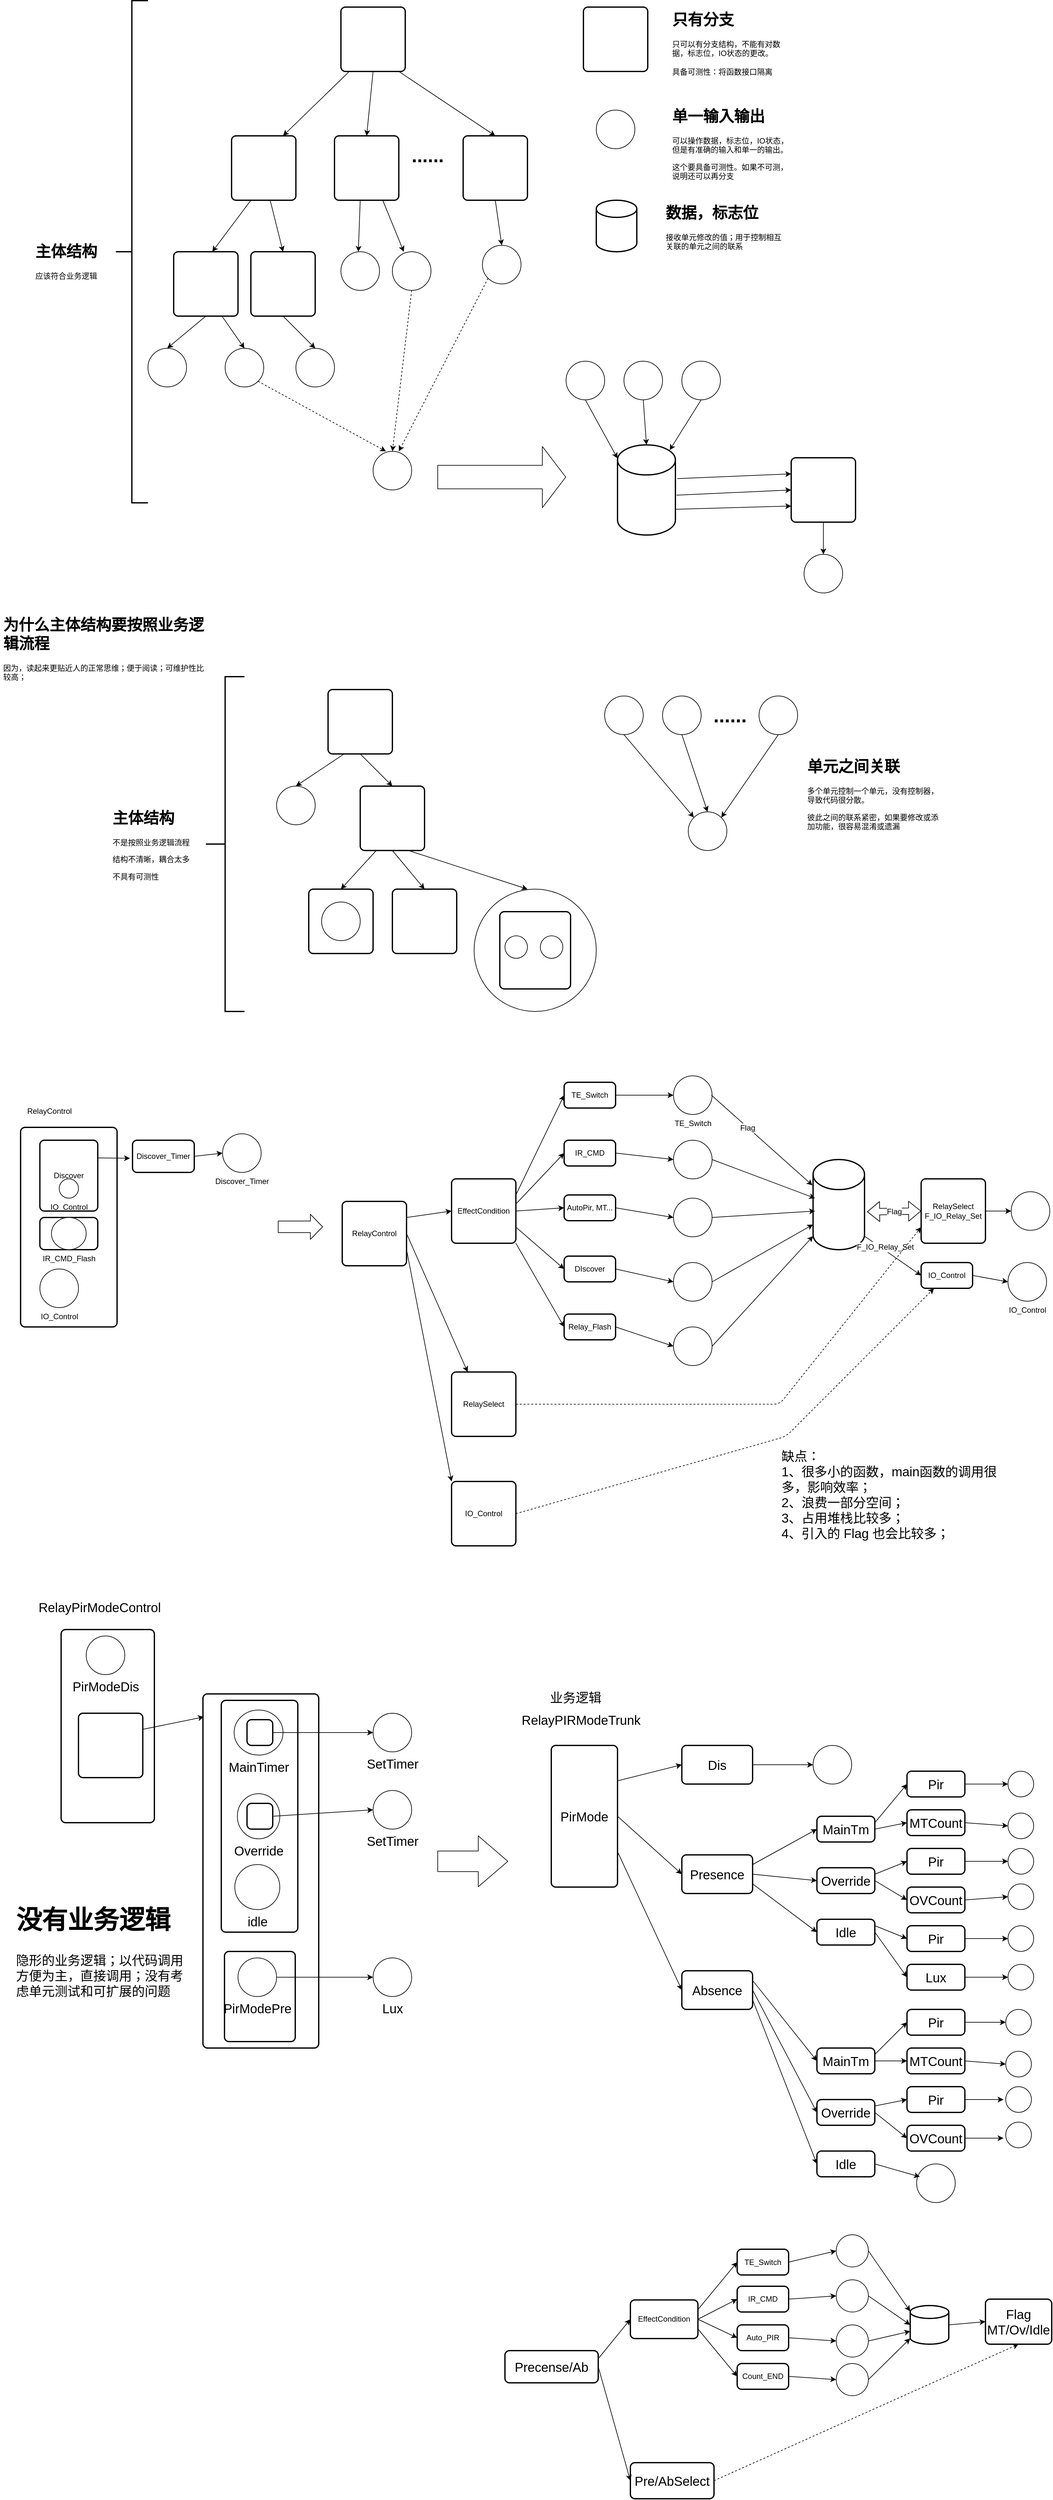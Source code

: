 <mxfile>
    <diagram id="1BcO89aJ5CRY8r2gmmL_" name="Page-1">
        <mxGraphModel dx="203" dy="2197" grid="1" gridSize="10" guides="0" tooltips="1" connect="1" arrows="1" fold="1" page="1" pageScale="1" pageWidth="827" pageHeight="1169" background="none" math="0" shadow="0">
            <root>
                <mxCell id="0"/>
                <mxCell id="1" parent="0"/>
                <mxCell id="febSEECKOxPTXhG7_ZVh-11" value="" style="rounded=1;whiteSpace=wrap;html=1;absoluteArcSize=1;arcSize=14;strokeWidth=2;" parent="1" vertex="1">
                    <mxGeometry x="540" y="-920" width="100" height="100" as="geometry"/>
                </mxCell>
                <mxCell id="febSEECKOxPTXhG7_ZVh-12" value="" style="endArrow=classic;html=1;exitX=0.12;exitY=1.01;exitDx=0;exitDy=0;exitPerimeter=0;" parent="1" source="febSEECKOxPTXhG7_ZVh-11" edge="1">
                    <mxGeometry width="50" height="50" relative="1" as="geometry">
                        <mxPoint x="570" y="-820" as="sourcePoint"/>
                        <mxPoint x="450" y="-720" as="targetPoint"/>
                    </mxGeometry>
                </mxCell>
                <mxCell id="febSEECKOxPTXhG7_ZVh-13" value="" style="endArrow=classic;html=1;entryX=0.5;entryY=0;entryDx=0;entryDy=0;" parent="1" target="febSEECKOxPTXhG7_ZVh-44" edge="1">
                    <mxGeometry width="50" height="50" relative="1" as="geometry">
                        <mxPoint x="630" y="-820" as="sourcePoint"/>
                        <mxPoint x="810" y="-720" as="targetPoint"/>
                    </mxGeometry>
                </mxCell>
                <mxCell id="febSEECKOxPTXhG7_ZVh-15" value="" style="rounded=1;whiteSpace=wrap;html=1;absoluteArcSize=1;arcSize=14;strokeWidth=2;" parent="1" vertex="1">
                    <mxGeometry x="370" y="-720" width="100" height="100" as="geometry"/>
                </mxCell>
                <mxCell id="febSEECKOxPTXhG7_ZVh-16" value="" style="endArrow=classic;html=1;" parent="1" edge="1">
                    <mxGeometry width="50" height="50" relative="1" as="geometry">
                        <mxPoint x="400" y="-620" as="sourcePoint"/>
                        <mxPoint x="340" y="-540" as="targetPoint"/>
                    </mxGeometry>
                </mxCell>
                <mxCell id="febSEECKOxPTXhG7_ZVh-17" value="" style="endArrow=classic;html=1;entryX=0.5;entryY=0;entryDx=0;entryDy=0;" parent="1" target="febSEECKOxPTXhG7_ZVh-47" edge="1">
                    <mxGeometry width="50" height="50" relative="1" as="geometry">
                        <mxPoint x="430" y="-620" as="sourcePoint"/>
                        <mxPoint x="430" y="-540" as="targetPoint"/>
                    </mxGeometry>
                </mxCell>
                <mxCell id="febSEECKOxPTXhG7_ZVh-18" value="" style="endArrow=classic;html=1;entryX=0.5;entryY=0;entryDx=0;entryDy=0;exitX=0.5;exitY=1;exitDx=0;exitDy=0;" parent="1" source="febSEECKOxPTXhG7_ZVh-11" target="febSEECKOxPTXhG7_ZVh-19" edge="1">
                    <mxGeometry width="50" height="50" relative="1" as="geometry">
                        <mxPoint x="574" y="-820" as="sourcePoint"/>
                        <mxPoint x="574" y="-730" as="targetPoint"/>
                    </mxGeometry>
                </mxCell>
                <mxCell id="febSEECKOxPTXhG7_ZVh-19" value="" style="rounded=1;whiteSpace=wrap;html=1;absoluteArcSize=1;arcSize=14;strokeWidth=2;" parent="1" vertex="1">
                    <mxGeometry x="530" y="-720" width="100" height="100" as="geometry"/>
                </mxCell>
                <mxCell id="febSEECKOxPTXhG7_ZVh-23" value="......" style="text;html=1;strokeColor=none;fillColor=none;align=center;verticalAlign=middle;whiteSpace=wrap;rounded=0;fontSize=30;fontStyle=1" parent="1" vertex="1">
                    <mxGeometry x="640" y="-700" width="70" height="20" as="geometry"/>
                </mxCell>
                <mxCell id="febSEECKOxPTXhG7_ZVh-25" value="" style="rounded=1;whiteSpace=wrap;html=1;absoluteArcSize=1;arcSize=14;strokeWidth=2;" parent="1" vertex="1">
                    <mxGeometry x="280" y="-540" width="100" height="100" as="geometry"/>
                </mxCell>
                <mxCell id="febSEECKOxPTXhG7_ZVh-27" value="" style="verticalLabelPosition=bottom;verticalAlign=top;html=1;shape=mxgraph.flowchart.on-page_reference;" parent="1" vertex="1">
                    <mxGeometry x="470" y="-390" width="60" height="60" as="geometry"/>
                </mxCell>
                <mxCell id="febSEECKOxPTXhG7_ZVh-28" value="" style="verticalLabelPosition=bottom;verticalAlign=top;html=1;shape=mxgraph.flowchart.on-page_reference;" parent="1" vertex="1">
                    <mxGeometry x="540" y="-540" width="60" height="60" as="geometry"/>
                </mxCell>
                <mxCell id="febSEECKOxPTXhG7_ZVh-29" value="" style="verticalLabelPosition=bottom;verticalAlign=top;html=1;shape=mxgraph.flowchart.on-page_reference;" parent="1" vertex="1">
                    <mxGeometry x="620" y="-540" width="60" height="60" as="geometry"/>
                </mxCell>
                <mxCell id="febSEECKOxPTXhG7_ZVh-31" value="" style="endArrow=classic;html=1;" parent="1" edge="1">
                    <mxGeometry width="50" height="50" relative="1" as="geometry">
                        <mxPoint x="570" y="-620" as="sourcePoint"/>
                        <mxPoint x="567.091" y="-540" as="targetPoint"/>
                    </mxGeometry>
                </mxCell>
                <mxCell id="febSEECKOxPTXhG7_ZVh-32" value="" style="endArrow=classic;html=1;exitX=0.75;exitY=1;exitDx=0;exitDy=0;" parent="1" source="febSEECKOxPTXhG7_ZVh-19" target="febSEECKOxPTXhG7_ZVh-29" edge="1">
                    <mxGeometry width="50" height="50" relative="1" as="geometry">
                        <mxPoint x="566" y="-600" as="sourcePoint"/>
                        <mxPoint x="616" y="-650" as="targetPoint"/>
                    </mxGeometry>
                </mxCell>
                <mxCell id="febSEECKOxPTXhG7_ZVh-33" value="" style="verticalLabelPosition=bottom;verticalAlign=top;html=1;shape=mxgraph.flowchart.on-page_reference;" parent="1" vertex="1">
                    <mxGeometry x="240" y="-390" width="60" height="60" as="geometry"/>
                </mxCell>
                <mxCell id="febSEECKOxPTXhG7_ZVh-34" value="" style="endArrow=classic;html=1;exitX=0.5;exitY=1;exitDx=0;exitDy=0;entryX=0.5;entryY=0;entryDx=0;entryDy=0;entryPerimeter=0;" parent="1" source="febSEECKOxPTXhG7_ZVh-25" target="febSEECKOxPTXhG7_ZVh-33" edge="1">
                    <mxGeometry width="50" height="50" relative="1" as="geometry">
                        <mxPoint x="530" y="-480" as="sourcePoint"/>
                        <mxPoint x="580" y="-530" as="targetPoint"/>
                    </mxGeometry>
                </mxCell>
                <mxCell id="febSEECKOxPTXhG7_ZVh-35" value="" style="verticalLabelPosition=bottom;verticalAlign=top;html=1;shape=mxgraph.flowchart.on-page_reference;" parent="1" vertex="1">
                    <mxGeometry x="360" y="-390" width="60" height="60" as="geometry"/>
                </mxCell>
                <mxCell id="febSEECKOxPTXhG7_ZVh-36" value="" style="endArrow=classic;html=1;exitX=0.75;exitY=1;exitDx=0;exitDy=0;entryX=0.5;entryY=0;entryDx=0;entryDy=0;entryPerimeter=0;" parent="1" source="febSEECKOxPTXhG7_ZVh-25" target="febSEECKOxPTXhG7_ZVh-35" edge="1">
                    <mxGeometry width="50" height="50" relative="1" as="geometry">
                        <mxPoint x="530" y="-480" as="sourcePoint"/>
                        <mxPoint x="580" y="-530" as="targetPoint"/>
                    </mxGeometry>
                </mxCell>
                <mxCell id="febSEECKOxPTXhG7_ZVh-44" value="" style="rounded=1;whiteSpace=wrap;html=1;absoluteArcSize=1;arcSize=14;strokeWidth=2;" parent="1" vertex="1">
                    <mxGeometry x="730" y="-720" width="100" height="100" as="geometry"/>
                </mxCell>
                <mxCell id="febSEECKOxPTXhG7_ZVh-45" value="" style="verticalLabelPosition=bottom;verticalAlign=top;html=1;shape=mxgraph.flowchart.on-page_reference;" parent="1" vertex="1">
                    <mxGeometry x="760" y="-550" width="60" height="60" as="geometry"/>
                </mxCell>
                <mxCell id="febSEECKOxPTXhG7_ZVh-46" value="" style="endArrow=classic;html=1;exitX=0.5;exitY=1;exitDx=0;exitDy=0;entryX=0.5;entryY=0;entryDx=0;entryDy=0;entryPerimeter=0;" parent="1" source="febSEECKOxPTXhG7_ZVh-44" target="febSEECKOxPTXhG7_ZVh-45" edge="1">
                    <mxGeometry width="50" height="50" relative="1" as="geometry">
                        <mxPoint x="600" y="-510" as="sourcePoint"/>
                        <mxPoint x="650" y="-560" as="targetPoint"/>
                    </mxGeometry>
                </mxCell>
                <mxCell id="febSEECKOxPTXhG7_ZVh-47" value="" style="rounded=1;whiteSpace=wrap;html=1;absoluteArcSize=1;arcSize=14;strokeWidth=2;" parent="1" vertex="1">
                    <mxGeometry x="400" y="-540" width="100" height="100" as="geometry"/>
                </mxCell>
                <mxCell id="febSEECKOxPTXhG7_ZVh-48" value="" style="endArrow=classic;html=1;exitX=0.5;exitY=1;exitDx=0;exitDy=0;entryX=0.5;entryY=0;entryDx=0;entryDy=0;entryPerimeter=0;" parent="1" source="febSEECKOxPTXhG7_ZVh-47" target="febSEECKOxPTXhG7_ZVh-27" edge="1">
                    <mxGeometry width="50" height="50" relative="1" as="geometry">
                        <mxPoint x="600" y="-510" as="sourcePoint"/>
                        <mxPoint x="650" y="-560" as="targetPoint"/>
                    </mxGeometry>
                </mxCell>
                <mxCell id="febSEECKOxPTXhG7_ZVh-49" value="" style="strokeWidth=2;html=1;shape=mxgraph.flowchart.database;whiteSpace=wrap;" parent="1" vertex="1">
                    <mxGeometry x="970" y="-240" width="90" height="140" as="geometry"/>
                </mxCell>
                <mxCell id="febSEECKOxPTXhG7_ZVh-50" value="&lt;h1&gt;只有分支&lt;/h1&gt;&lt;div&gt;只可以有分支结构，不能有对数据，标志位，IO状态的更改。&lt;/div&gt;&lt;div&gt;&lt;br&gt;&lt;/div&gt;&lt;div&gt;具备可测性：将函数接口隔离&lt;/div&gt;" style="text;html=1;strokeColor=none;fillColor=none;spacing=5;spacingTop=-20;whiteSpace=wrap;overflow=hidden;rounded=0;" parent="1" vertex="1">
                    <mxGeometry x="1050" y="-920" width="190" height="120" as="geometry"/>
                </mxCell>
                <mxCell id="febSEECKOxPTXhG7_ZVh-51" value="" style="rounded=1;whiteSpace=wrap;html=1;absoluteArcSize=1;arcSize=14;strokeWidth=2;" parent="1" vertex="1">
                    <mxGeometry x="917" y="-920" width="100" height="100" as="geometry"/>
                </mxCell>
                <mxCell id="febSEECKOxPTXhG7_ZVh-52" value="" style="verticalLabelPosition=bottom;verticalAlign=top;html=1;shape=mxgraph.flowchart.on-page_reference;" parent="1" vertex="1">
                    <mxGeometry x="937" y="-760" width="60" height="60" as="geometry"/>
                </mxCell>
                <mxCell id="febSEECKOxPTXhG7_ZVh-53" value="&lt;h1&gt;单一输入输出&lt;/h1&gt;&lt;p&gt;可以操作数据，标志位，IO状态，但是有准确的输入和单一的输出。&lt;/p&gt;&lt;p&gt;这个要具备可测性。如果不可测，说明还可以再分支&lt;/p&gt;" style="text;html=1;strokeColor=none;fillColor=none;spacing=5;spacingTop=-20;whiteSpace=wrap;overflow=hidden;rounded=0;" parent="1" vertex="1">
                    <mxGeometry x="1050" y="-770" width="190" height="120" as="geometry"/>
                </mxCell>
                <mxCell id="febSEECKOxPTXhG7_ZVh-56" value="" style="endArrow=classic;html=1;exitX=0.145;exitY=0.855;exitDx=0;exitDy=0;exitPerimeter=0;dashed=1;" parent="1" source="febSEECKOxPTXhG7_ZVh-45" edge="1">
                    <mxGeometry width="50" height="50" relative="1" as="geometry">
                        <mxPoint x="1050" y="-350" as="sourcePoint"/>
                        <mxPoint x="630" y="-230" as="targetPoint"/>
                    </mxGeometry>
                </mxCell>
                <mxCell id="febSEECKOxPTXhG7_ZVh-57" value="" style="endArrow=classic;html=1;exitX=0.855;exitY=0.855;exitDx=0;exitDy=0;exitPerimeter=0;dashed=1;" parent="1" source="febSEECKOxPTXhG7_ZVh-35" edge="1">
                    <mxGeometry width="50" height="50" relative="1" as="geometry">
                        <mxPoint x="1050" y="-350" as="sourcePoint"/>
                        <mxPoint x="610" y="-230" as="targetPoint"/>
                    </mxGeometry>
                </mxCell>
                <mxCell id="febSEECKOxPTXhG7_ZVh-58" value="" style="verticalLabelPosition=bottom;verticalAlign=top;html=1;shape=mxgraph.flowchart.on-page_reference;" parent="1" vertex="1">
                    <mxGeometry x="590" y="-230" width="60" height="60" as="geometry"/>
                </mxCell>
                <mxCell id="febSEECKOxPTXhG7_ZVh-59" value="" style="endArrow=classic;html=1;dashed=1;exitX=0.5;exitY=1;exitDx=0;exitDy=0;exitPerimeter=0;entryX=0.5;entryY=0;entryDx=0;entryDy=0;entryPerimeter=0;" parent="1" source="febSEECKOxPTXhG7_ZVh-29" target="febSEECKOxPTXhG7_ZVh-58" edge="1">
                    <mxGeometry width="50" height="50" relative="1" as="geometry">
                        <mxPoint x="1050" y="-350" as="sourcePoint"/>
                        <mxPoint x="1100" y="-400" as="targetPoint"/>
                    </mxGeometry>
                </mxCell>
                <mxCell id="febSEECKOxPTXhG7_ZVh-60" value="" style="shape=flexArrow;endArrow=classic;html=1;endWidth=57.647;endSize=11.788;width=36.471;" parent="1" edge="1">
                    <mxGeometry width="50" height="50" relative="1" as="geometry">
                        <mxPoint x="690" y="-190" as="sourcePoint"/>
                        <mxPoint x="890" y="-190" as="targetPoint"/>
                    </mxGeometry>
                </mxCell>
                <mxCell id="febSEECKOxPTXhG7_ZVh-61" value="" style="verticalLabelPosition=bottom;verticalAlign=top;html=1;shape=mxgraph.flowchart.on-page_reference;" parent="1" vertex="1">
                    <mxGeometry x="890" y="-370" width="60" height="60" as="geometry"/>
                </mxCell>
                <mxCell id="febSEECKOxPTXhG7_ZVh-62" value="" style="verticalLabelPosition=bottom;verticalAlign=top;html=1;shape=mxgraph.flowchart.on-page_reference;" parent="1" vertex="1">
                    <mxGeometry x="980" y="-370" width="60" height="60" as="geometry"/>
                </mxCell>
                <mxCell id="febSEECKOxPTXhG7_ZVh-63" value="" style="verticalLabelPosition=bottom;verticalAlign=top;html=1;shape=mxgraph.flowchart.on-page_reference;" parent="1" vertex="1">
                    <mxGeometry x="1070" y="-370" width="60" height="60" as="geometry"/>
                </mxCell>
                <mxCell id="febSEECKOxPTXhG7_ZVh-64" value="" style="endArrow=classic;html=1;exitX=0.5;exitY=1;exitDx=0;exitDy=0;exitPerimeter=0;entryX=0;entryY=0.15;entryDx=0;entryDy=0;entryPerimeter=0;" parent="1" source="febSEECKOxPTXhG7_ZVh-61" target="febSEECKOxPTXhG7_ZVh-49" edge="1">
                    <mxGeometry width="50" height="50" relative="1" as="geometry">
                        <mxPoint x="970" y="-320" as="sourcePoint"/>
                        <mxPoint x="1020" y="-370" as="targetPoint"/>
                    </mxGeometry>
                </mxCell>
                <mxCell id="febSEECKOxPTXhG7_ZVh-65" value="" style="endArrow=classic;html=1;exitX=0.5;exitY=1;exitDx=0;exitDy=0;exitPerimeter=0;entryX=0.5;entryY=0;entryDx=0;entryDy=0;entryPerimeter=0;" parent="1" source="febSEECKOxPTXhG7_ZVh-62" target="febSEECKOxPTXhG7_ZVh-49" edge="1">
                    <mxGeometry width="50" height="50" relative="1" as="geometry">
                        <mxPoint x="970" y="-320" as="sourcePoint"/>
                        <mxPoint x="1020" y="-370" as="targetPoint"/>
                    </mxGeometry>
                </mxCell>
                <mxCell id="febSEECKOxPTXhG7_ZVh-66" value="" style="endArrow=classic;html=1;exitX=0.5;exitY=1;exitDx=0;exitDy=0;exitPerimeter=0;entryX=0.901;entryY=0.058;entryDx=0;entryDy=0;entryPerimeter=0;" parent="1" source="febSEECKOxPTXhG7_ZVh-63" target="febSEECKOxPTXhG7_ZVh-49" edge="1">
                    <mxGeometry width="50" height="50" relative="1" as="geometry">
                        <mxPoint x="970" y="-320" as="sourcePoint"/>
                        <mxPoint x="1020" y="-370" as="targetPoint"/>
                    </mxGeometry>
                </mxCell>
                <mxCell id="febSEECKOxPTXhG7_ZVh-67" value="" style="rounded=1;whiteSpace=wrap;html=1;absoluteArcSize=1;arcSize=14;strokeWidth=2;" parent="1" vertex="1">
                    <mxGeometry x="1240" y="-220" width="100" height="100" as="geometry"/>
                </mxCell>
                <mxCell id="febSEECKOxPTXhG7_ZVh-68" value="" style="endArrow=classic;html=1;exitX=1.032;exitY=0.374;exitDx=0;exitDy=0;exitPerimeter=0;entryX=0;entryY=0.25;entryDx=0;entryDy=0;" parent="1" source="febSEECKOxPTXhG7_ZVh-49" target="febSEECKOxPTXhG7_ZVh-67" edge="1">
                    <mxGeometry width="50" height="50" relative="1" as="geometry">
                        <mxPoint x="1050" y="-140" as="sourcePoint"/>
                        <mxPoint x="1100" y="-190" as="targetPoint"/>
                    </mxGeometry>
                </mxCell>
                <mxCell id="febSEECKOxPTXhG7_ZVh-69" value="" style="endArrow=classic;html=1;exitX=1.019;exitY=0.558;exitDx=0;exitDy=0;exitPerimeter=0;entryX=0;entryY=0.5;entryDx=0;entryDy=0;" parent="1" source="febSEECKOxPTXhG7_ZVh-49" target="febSEECKOxPTXhG7_ZVh-67" edge="1">
                    <mxGeometry width="50" height="50" relative="1" as="geometry">
                        <mxPoint x="1050" y="-140" as="sourcePoint"/>
                        <mxPoint x="1100" y="-190" as="targetPoint"/>
                    </mxGeometry>
                </mxCell>
                <mxCell id="febSEECKOxPTXhG7_ZVh-70" value="" style="endArrow=classic;html=1;entryX=0;entryY=0.75;entryDx=0;entryDy=0;" parent="1" target="febSEECKOxPTXhG7_ZVh-67" edge="1">
                    <mxGeometry width="50" height="50" relative="1" as="geometry">
                        <mxPoint x="1060" y="-140" as="sourcePoint"/>
                        <mxPoint x="1100" y="-190" as="targetPoint"/>
                    </mxGeometry>
                </mxCell>
                <mxCell id="febSEECKOxPTXhG7_ZVh-71" value="" style="verticalLabelPosition=bottom;verticalAlign=top;html=1;shape=mxgraph.flowchart.on-page_reference;" parent="1" vertex="1">
                    <mxGeometry x="1260" y="-70" width="60" height="60" as="geometry"/>
                </mxCell>
                <mxCell id="febSEECKOxPTXhG7_ZVh-72" value="" style="endArrow=classic;html=1;exitX=0.5;exitY=1;exitDx=0;exitDy=0;entryX=0.5;entryY=0;entryDx=0;entryDy=0;entryPerimeter=0;" parent="1" source="febSEECKOxPTXhG7_ZVh-67" target="febSEECKOxPTXhG7_ZVh-71" edge="1">
                    <mxGeometry width="50" height="50" relative="1" as="geometry">
                        <mxPoint x="1050" y="-140" as="sourcePoint"/>
                        <mxPoint x="1100" y="-190" as="targetPoint"/>
                    </mxGeometry>
                </mxCell>
                <mxCell id="febSEECKOxPTXhG7_ZVh-73" value="" style="strokeWidth=2;html=1;shape=mxgraph.flowchart.database;whiteSpace=wrap;" parent="1" vertex="1">
                    <mxGeometry x="937" y="-620" width="63" height="80" as="geometry"/>
                </mxCell>
                <mxCell id="febSEECKOxPTXhG7_ZVh-74" value="&lt;h1&gt;数据，标志位&lt;/h1&gt;&lt;div&gt;接收单元修改的值；用于控制相互关联的单元之间的联系&lt;/div&gt;" style="text;html=1;strokeColor=none;fillColor=none;spacing=5;spacingTop=-20;whiteSpace=wrap;overflow=hidden;rounded=0;" parent="1" vertex="1">
                    <mxGeometry x="1040" y="-620" width="190" height="120" as="geometry"/>
                </mxCell>
                <mxCell id="febSEECKOxPTXhG7_ZVh-75" value="" style="strokeWidth=2;html=1;shape=mxgraph.flowchart.annotation_2;align=left;labelPosition=right;pointerEvents=1;" parent="1" vertex="1">
                    <mxGeometry x="190" y="-930" width="50" height="780" as="geometry"/>
                </mxCell>
                <mxCell id="febSEECKOxPTXhG7_ZVh-76" value="&lt;h1&gt;主体结构&lt;/h1&gt;&lt;p&gt;应该符合业务逻辑&lt;/p&gt;" style="text;html=1;strokeColor=none;fillColor=none;spacing=5;spacingTop=-20;whiteSpace=wrap;overflow=hidden;rounded=0;" parent="1" vertex="1">
                    <mxGeometry x="60" y="-560" width="190" height="120" as="geometry"/>
                </mxCell>
                <mxCell id="febSEECKOxPTXhG7_ZVh-82" value="" style="rounded=1;whiteSpace=wrap;html=1;absoluteArcSize=1;arcSize=14;strokeWidth=2;" parent="1" vertex="1">
                    <mxGeometry x="520" y="140" width="100" height="100" as="geometry"/>
                </mxCell>
                <mxCell id="febSEECKOxPTXhG7_ZVh-85" value="" style="verticalLabelPosition=bottom;verticalAlign=top;html=1;shape=mxgraph.flowchart.on-page_reference;" parent="1" vertex="1">
                    <mxGeometry x="440" y="290" width="60" height="60" as="geometry"/>
                </mxCell>
                <mxCell id="febSEECKOxPTXhG7_ZVh-86" value="" style="rounded=1;whiteSpace=wrap;html=1;absoluteArcSize=1;arcSize=14;strokeWidth=2;" parent="1" vertex="1">
                    <mxGeometry x="570" y="290" width="100" height="100" as="geometry"/>
                </mxCell>
                <mxCell id="febSEECKOxPTXhG7_ZVh-87" value="" style="rounded=1;whiteSpace=wrap;html=1;absoluteArcSize=1;arcSize=14;strokeWidth=2;" parent="1" vertex="1">
                    <mxGeometry x="490" y="450" width="100" height="100" as="geometry"/>
                </mxCell>
                <mxCell id="febSEECKOxPTXhG7_ZVh-88" value="" style="verticalLabelPosition=bottom;verticalAlign=top;html=1;shape=mxgraph.flowchart.on-page_reference;" parent="1" vertex="1">
                    <mxGeometry x="510" y="470" width="60" height="60" as="geometry"/>
                </mxCell>
                <mxCell id="febSEECKOxPTXhG7_ZVh-89" value="" style="rounded=1;whiteSpace=wrap;html=1;absoluteArcSize=1;arcSize=14;strokeWidth=2;" parent="1" vertex="1">
                    <mxGeometry x="620" y="450" width="100" height="100" as="geometry"/>
                </mxCell>
                <mxCell id="febSEECKOxPTXhG7_ZVh-90" value="" style="verticalLabelPosition=bottom;verticalAlign=top;html=1;shape=mxgraph.flowchart.on-page_reference;" parent="1" vertex="1">
                    <mxGeometry x="747" y="450" width="190" height="190" as="geometry"/>
                </mxCell>
                <mxCell id="febSEECKOxPTXhG7_ZVh-91" value="" style="rounded=1;whiteSpace=wrap;html=1;absoluteArcSize=1;arcSize=14;strokeWidth=2;" parent="1" vertex="1">
                    <mxGeometry x="787" y="485" width="110" height="120" as="geometry"/>
                </mxCell>
                <mxCell id="febSEECKOxPTXhG7_ZVh-92" value="" style="verticalLabelPosition=bottom;verticalAlign=top;html=1;shape=mxgraph.flowchart.on-page_reference;" parent="1" vertex="1">
                    <mxGeometry x="795" y="522.5" width="35" height="35" as="geometry"/>
                </mxCell>
                <mxCell id="febSEECKOxPTXhG7_ZVh-93" value="" style="verticalLabelPosition=bottom;verticalAlign=top;html=1;shape=mxgraph.flowchart.on-page_reference;" parent="1" vertex="1">
                    <mxGeometry x="850" y="522.5" width="35" height="35" as="geometry"/>
                </mxCell>
                <mxCell id="febSEECKOxPTXhG7_ZVh-94" value="" style="endArrow=classic;html=1;exitX=0.25;exitY=1;exitDx=0;exitDy=0;entryX=0.5;entryY=0;entryDx=0;entryDy=0;entryPerimeter=0;" parent="1" source="febSEECKOxPTXhG7_ZVh-82" target="febSEECKOxPTXhG7_ZVh-85" edge="1">
                    <mxGeometry width="50" height="50" relative="1" as="geometry">
                        <mxPoint x="840" y="340" as="sourcePoint"/>
                        <mxPoint x="890" y="290" as="targetPoint"/>
                    </mxGeometry>
                </mxCell>
                <mxCell id="febSEECKOxPTXhG7_ZVh-95" value="" style="endArrow=classic;html=1;exitX=0.5;exitY=1;exitDx=0;exitDy=0;entryX=0.5;entryY=0;entryDx=0;entryDy=0;" parent="1" source="febSEECKOxPTXhG7_ZVh-82" target="febSEECKOxPTXhG7_ZVh-86" edge="1">
                    <mxGeometry width="50" height="50" relative="1" as="geometry">
                        <mxPoint x="840" y="340" as="sourcePoint"/>
                        <mxPoint x="890" y="290" as="targetPoint"/>
                    </mxGeometry>
                </mxCell>
                <mxCell id="febSEECKOxPTXhG7_ZVh-96" value="" style="endArrow=classic;html=1;exitX=0.25;exitY=1;exitDx=0;exitDy=0;entryX=0.5;entryY=0;entryDx=0;entryDy=0;" parent="1" source="febSEECKOxPTXhG7_ZVh-86" target="febSEECKOxPTXhG7_ZVh-87" edge="1">
                    <mxGeometry width="50" height="50" relative="1" as="geometry">
                        <mxPoint x="840" y="340" as="sourcePoint"/>
                        <mxPoint x="890" y="290" as="targetPoint"/>
                    </mxGeometry>
                </mxCell>
                <mxCell id="febSEECKOxPTXhG7_ZVh-97" value="" style="endArrow=classic;html=1;exitX=0.5;exitY=1;exitDx=0;exitDy=0;entryX=0.5;entryY=0;entryDx=0;entryDy=0;" parent="1" source="febSEECKOxPTXhG7_ZVh-86" target="febSEECKOxPTXhG7_ZVh-89" edge="1">
                    <mxGeometry width="50" height="50" relative="1" as="geometry">
                        <mxPoint x="840" y="340" as="sourcePoint"/>
                        <mxPoint x="890" y="290" as="targetPoint"/>
                    </mxGeometry>
                </mxCell>
                <mxCell id="febSEECKOxPTXhG7_ZVh-98" value="" style="endArrow=classic;html=1;exitX=0.75;exitY=1;exitDx=0;exitDy=0;entryX=0.437;entryY=0;entryDx=0;entryDy=0;entryPerimeter=0;" parent="1" source="febSEECKOxPTXhG7_ZVh-86" target="febSEECKOxPTXhG7_ZVh-90" edge="1">
                    <mxGeometry width="50" height="50" relative="1" as="geometry">
                        <mxPoint x="840" y="340" as="sourcePoint"/>
                        <mxPoint x="890" y="290" as="targetPoint"/>
                    </mxGeometry>
                </mxCell>
                <mxCell id="febSEECKOxPTXhG7_ZVh-99" value="" style="strokeWidth=2;html=1;shape=mxgraph.flowchart.annotation_2;align=left;labelPosition=right;pointerEvents=1;" parent="1" vertex="1">
                    <mxGeometry x="330" y="120" width="60" height="520" as="geometry"/>
                </mxCell>
                <mxCell id="febSEECKOxPTXhG7_ZVh-100" value="&lt;h1&gt;主体结构&lt;/h1&gt;&lt;p&gt;不是按照业务逻辑流程&lt;/p&gt;&lt;p&gt;结构不清晰，耦合太多&lt;/p&gt;&lt;p&gt;不具有可测性&lt;/p&gt;" style="text;html=1;strokeColor=none;fillColor=none;spacing=5;spacingTop=-20;whiteSpace=wrap;overflow=hidden;rounded=0;" parent="1" vertex="1">
                    <mxGeometry x="180" y="320" width="190" height="120" as="geometry"/>
                </mxCell>
                <mxCell id="febSEECKOxPTXhG7_ZVh-101" value="&lt;h1&gt;为什么主体结构要按照业务逻辑流程&lt;/h1&gt;&lt;p&gt;因为，读起来更贴近人的正常思维；便于阅读；可维护性比较高；&lt;/p&gt;" style="text;html=1;strokeColor=none;fillColor=none;spacing=5;spacingTop=-20;whiteSpace=wrap;overflow=hidden;rounded=0;" parent="1" vertex="1">
                    <mxGeometry x="10" y="20" width="330" height="150" as="geometry"/>
                </mxCell>
                <mxCell id="febSEECKOxPTXhG7_ZVh-102" value="" style="verticalLabelPosition=bottom;verticalAlign=top;html=1;shape=mxgraph.flowchart.on-page_reference;" parent="1" vertex="1">
                    <mxGeometry x="950" y="150" width="60" height="60" as="geometry"/>
                </mxCell>
                <mxCell id="febSEECKOxPTXhG7_ZVh-103" value="" style="verticalLabelPosition=bottom;verticalAlign=top;html=1;shape=mxgraph.flowchart.on-page_reference;" parent="1" vertex="1">
                    <mxGeometry x="1040" y="150" width="60" height="60" as="geometry"/>
                </mxCell>
                <mxCell id="febSEECKOxPTXhG7_ZVh-104" value="" style="verticalLabelPosition=bottom;verticalAlign=top;html=1;shape=mxgraph.flowchart.on-page_reference;" parent="1" vertex="1">
                    <mxGeometry x="1190" y="150" width="60" height="60" as="geometry"/>
                </mxCell>
                <mxCell id="febSEECKOxPTXhG7_ZVh-105" value="......" style="text;html=1;strokeColor=none;fillColor=none;align=center;verticalAlign=middle;whiteSpace=wrap;rounded=0;fontStyle=1;fontSize=31;horizontal=1;" parent="1" vertex="1">
                    <mxGeometry x="1070" y="160" width="150" height="40" as="geometry"/>
                </mxCell>
                <mxCell id="febSEECKOxPTXhG7_ZVh-106" value="" style="verticalLabelPosition=bottom;verticalAlign=top;html=1;shape=mxgraph.flowchart.on-page_reference;fontSize=30;" parent="1" vertex="1">
                    <mxGeometry x="1080" y="330" width="60" height="60" as="geometry"/>
                </mxCell>
                <mxCell id="febSEECKOxPTXhG7_ZVh-107" value="" style="endArrow=classic;html=1;fontSize=30;exitX=0.5;exitY=1;exitDx=0;exitDy=0;exitPerimeter=0;entryX=0.145;entryY=0.145;entryDx=0;entryDy=0;entryPerimeter=0;" parent="1" source="febSEECKOxPTXhG7_ZVh-102" target="febSEECKOxPTXhG7_ZVh-106" edge="1">
                    <mxGeometry width="50" height="50" relative="1" as="geometry">
                        <mxPoint x="1010" y="300" as="sourcePoint"/>
                        <mxPoint x="1060" y="250" as="targetPoint"/>
                    </mxGeometry>
                </mxCell>
                <mxCell id="febSEECKOxPTXhG7_ZVh-108" value="" style="endArrow=classic;html=1;fontSize=30;exitX=0.5;exitY=1;exitDx=0;exitDy=0;exitPerimeter=0;entryX=0.5;entryY=0;entryDx=0;entryDy=0;entryPerimeter=0;" parent="1" source="febSEECKOxPTXhG7_ZVh-103" target="febSEECKOxPTXhG7_ZVh-106" edge="1">
                    <mxGeometry width="50" height="50" relative="1" as="geometry">
                        <mxPoint x="1010" y="300" as="sourcePoint"/>
                        <mxPoint x="1060" y="250" as="targetPoint"/>
                    </mxGeometry>
                </mxCell>
                <mxCell id="febSEECKOxPTXhG7_ZVh-109" value="" style="endArrow=classic;html=1;fontSize=30;exitX=0.5;exitY=1;exitDx=0;exitDy=0;exitPerimeter=0;entryX=0.855;entryY=0.145;entryDx=0;entryDy=0;entryPerimeter=0;" parent="1" source="febSEECKOxPTXhG7_ZVh-104" target="febSEECKOxPTXhG7_ZVh-106" edge="1">
                    <mxGeometry width="50" height="50" relative="1" as="geometry">
                        <mxPoint x="1010" y="300" as="sourcePoint"/>
                        <mxPoint x="1060" y="250" as="targetPoint"/>
                    </mxGeometry>
                </mxCell>
                <mxCell id="febSEECKOxPTXhG7_ZVh-110" value="&lt;h1&gt;单元之间关联&lt;/h1&gt;&lt;p style=&quot;font-size: 12px&quot;&gt;多个单元控制一个单元，没有控制器，导致代码很分散。&lt;/p&gt;&lt;p style=&quot;font-size: 12px&quot;&gt;彼此之间的联系紧密，如果要修改或添加功能，很容易混淆或遗漏&lt;/p&gt;" style="text;html=1;strokeColor=none;fillColor=none;spacing=5;spacingTop=-20;whiteSpace=wrap;overflow=hidden;rounded=0;fontSize=12;" parent="1" vertex="1">
                    <mxGeometry x="1260" y="240" width="220" height="140" as="geometry"/>
                </mxCell>
                <mxCell id="febSEECKOxPTXhG7_ZVh-111" value="" style="rounded=1;whiteSpace=wrap;html=1;absoluteArcSize=1;arcSize=14;strokeWidth=2;fontSize=12;" parent="1" vertex="1">
                    <mxGeometry x="42" y="820" width="150" height="310" as="geometry"/>
                </mxCell>
                <mxCell id="febSEECKOxPTXhG7_ZVh-112" value="RelayControl" style="text;html=1;strokeColor=none;fillColor=none;align=center;verticalAlign=middle;whiteSpace=wrap;rounded=0;fontSize=12;" parent="1" vertex="1">
                    <mxGeometry x="42" y="780" width="90" height="30" as="geometry"/>
                </mxCell>
                <mxCell id="febSEECKOxPTXhG7_ZVh-114" value="&lt;div&gt;&lt;span&gt;Discover&lt;/span&gt;&lt;/div&gt;" style="rounded=1;whiteSpace=wrap;html=1;absoluteArcSize=1;arcSize=14;strokeWidth=2;fontSize=12;align=center;" parent="1" vertex="1">
                    <mxGeometry x="72" y="840" width="90" height="110" as="geometry"/>
                </mxCell>
                <mxCell id="febSEECKOxPTXhG7_ZVh-115" value="" style="rounded=1;whiteSpace=wrap;html=1;absoluteArcSize=1;arcSize=14;strokeWidth=2;fontSize=12;" parent="1" vertex="1">
                    <mxGeometry x="72" y="960" width="90" height="50" as="geometry"/>
                </mxCell>
                <mxCell id="febSEECKOxPTXhG7_ZVh-116" value="IO_Control" style="verticalLabelPosition=bottom;verticalAlign=top;html=1;shape=mxgraph.flowchart.on-page_reference;fontSize=12;" parent="1" vertex="1">
                    <mxGeometry x="72" y="1040" width="60" height="60" as="geometry"/>
                </mxCell>
                <mxCell id="febSEECKOxPTXhG7_ZVh-117" value="IO_Control" style="verticalLabelPosition=bottom;verticalAlign=top;html=1;shape=mxgraph.flowchart.on-page_reference;fontSize=12;" parent="1" vertex="1">
                    <mxGeometry x="102" y="900" width="30" height="30" as="geometry"/>
                </mxCell>
                <mxCell id="febSEECKOxPTXhG7_ZVh-118" value="Discover_Timer" style="rounded=1;whiteSpace=wrap;html=1;absoluteArcSize=1;arcSize=14;strokeWidth=2;fontSize=12;" parent="1" vertex="1">
                    <mxGeometry x="216" y="840" width="96" height="50" as="geometry"/>
                </mxCell>
                <mxCell id="febSEECKOxPTXhG7_ZVh-119" value="Discover_Timer" style="verticalLabelPosition=bottom;verticalAlign=top;html=1;shape=mxgraph.flowchart.on-page_reference;fontSize=12;" parent="1" vertex="1">
                    <mxGeometry x="356" y="830" width="60" height="60" as="geometry"/>
                </mxCell>
                <mxCell id="febSEECKOxPTXhG7_ZVh-120" value="&lt;span&gt;IR_CMD_Flash&lt;/span&gt;" style="verticalLabelPosition=bottom;verticalAlign=top;html=1;shape=mxgraph.flowchart.on-page_reference;fontSize=12;" parent="1" vertex="1">
                    <mxGeometry x="90" y="960" width="54" height="50" as="geometry"/>
                </mxCell>
                <mxCell id="febSEECKOxPTXhG7_ZVh-122" value="" style="endArrow=classic;html=1;fontSize=12;exitX=1;exitY=0.25;exitDx=0;exitDy=0;" parent="1" source="febSEECKOxPTXhG7_ZVh-114" edge="1">
                    <mxGeometry width="50" height="50" relative="1" as="geometry">
                        <mxPoint x="332" y="910" as="sourcePoint"/>
                        <mxPoint x="212" y="868" as="targetPoint"/>
                    </mxGeometry>
                </mxCell>
                <mxCell id="febSEECKOxPTXhG7_ZVh-123" value="" style="endArrow=classic;html=1;fontSize=12;exitX=1;exitY=0.5;exitDx=0;exitDy=0;entryX=0;entryY=0.5;entryDx=0;entryDy=0;entryPerimeter=0;" parent="1" source="febSEECKOxPTXhG7_ZVh-118" target="febSEECKOxPTXhG7_ZVh-119" edge="1">
                    <mxGeometry width="50" height="50" relative="1" as="geometry">
                        <mxPoint x="316" y="910" as="sourcePoint"/>
                        <mxPoint x="366" y="860" as="targetPoint"/>
                    </mxGeometry>
                </mxCell>
                <mxCell id="febSEECKOxPTXhG7_ZVh-124" value="" style="shape=flexArrow;endArrow=classic;html=1;fontSize=12;width=18;endSize=6;" parent="1" edge="1">
                    <mxGeometry width="50" height="50" relative="1" as="geometry">
                        <mxPoint x="442" y="974.5" as="sourcePoint"/>
                        <mxPoint x="512" y="974.5" as="targetPoint"/>
                    </mxGeometry>
                </mxCell>
                <mxCell id="febSEECKOxPTXhG7_ZVh-126" value="IO_Control" style="rounded=1;whiteSpace=wrap;html=1;absoluteArcSize=1;arcSize=14;strokeWidth=2;fontSize=12;" parent="1" vertex="1">
                    <mxGeometry x="1442" y="1030" width="80" height="40" as="geometry"/>
                </mxCell>
                <mxCell id="febSEECKOxPTXhG7_ZVh-128" value="IO_Control" style="verticalLabelPosition=bottom;verticalAlign=top;html=1;shape=mxgraph.flowchart.on-page_reference;fontSize=12;" parent="1" vertex="1">
                    <mxGeometry x="1577" y="1030" width="60" height="60" as="geometry"/>
                </mxCell>
                <mxCell id="febSEECKOxPTXhG7_ZVh-131" value="Relay_Flash" style="rounded=1;whiteSpace=wrap;html=1;absoluteArcSize=1;arcSize=14;strokeWidth=2;fontSize=12;" parent="1" vertex="1">
                    <mxGeometry x="887" y="1110" width="80" height="40" as="geometry"/>
                </mxCell>
                <mxCell id="febSEECKOxPTXhG7_ZVh-132" value="DIscover" style="rounded=1;whiteSpace=wrap;html=1;absoluteArcSize=1;arcSize=14;strokeWidth=2;fontSize=12;" parent="1" vertex="1">
                    <mxGeometry x="887" y="1020" width="80" height="40" as="geometry"/>
                </mxCell>
                <mxCell id="febSEECKOxPTXhG7_ZVh-133" value="AutoPir, MT..." style="rounded=1;whiteSpace=wrap;html=1;absoluteArcSize=1;arcSize=14;strokeWidth=2;fontSize=12;" parent="1" vertex="1">
                    <mxGeometry x="887" y="925" width="80" height="40" as="geometry"/>
                </mxCell>
                <mxCell id="febSEECKOxPTXhG7_ZVh-134" value="IR_CMD" style="rounded=1;whiteSpace=wrap;html=1;absoluteArcSize=1;arcSize=14;strokeWidth=2;fontSize=12;" parent="1" vertex="1">
                    <mxGeometry x="887" y="840" width="80" height="40" as="geometry"/>
                </mxCell>
                <mxCell id="febSEECKOxPTXhG7_ZVh-135" value="TE_Switch" style="rounded=1;whiteSpace=wrap;html=1;absoluteArcSize=1;arcSize=14;strokeWidth=2;fontSize=12;" parent="1" vertex="1">
                    <mxGeometry x="887" y="750" width="80" height="40" as="geometry"/>
                </mxCell>
                <mxCell id="febSEECKOxPTXhG7_ZVh-136" value="TE_Switch" style="verticalLabelPosition=bottom;verticalAlign=top;html=1;shape=mxgraph.flowchart.on-page_reference;fontSize=12;" parent="1" vertex="1">
                    <mxGeometry x="1057" y="740" width="60" height="60" as="geometry"/>
                </mxCell>
                <mxCell id="febSEECKOxPTXhG7_ZVh-137" value="" style="verticalLabelPosition=bottom;verticalAlign=top;html=1;shape=mxgraph.flowchart.on-page_reference;fontSize=12;" parent="1" vertex="1">
                    <mxGeometry x="1057" y="840" width="60" height="60" as="geometry"/>
                </mxCell>
                <mxCell id="febSEECKOxPTXhG7_ZVh-138" value="" style="verticalLabelPosition=bottom;verticalAlign=top;html=1;shape=mxgraph.flowchart.on-page_reference;fontSize=12;" parent="1" vertex="1">
                    <mxGeometry x="1057" y="930" width="60" height="60" as="geometry"/>
                </mxCell>
                <mxCell id="febSEECKOxPTXhG7_ZVh-139" value="" style="verticalLabelPosition=bottom;verticalAlign=top;html=1;shape=mxgraph.flowchart.on-page_reference;fontSize=12;" parent="1" vertex="1">
                    <mxGeometry x="1057" y="1030" width="60" height="60" as="geometry"/>
                </mxCell>
                <mxCell id="febSEECKOxPTXhG7_ZVh-140" value="" style="verticalLabelPosition=bottom;verticalAlign=top;html=1;shape=mxgraph.flowchart.on-page_reference;fontSize=12;" parent="1" vertex="1">
                    <mxGeometry x="1057" y="1130" width="60" height="60" as="geometry"/>
                </mxCell>
                <mxCell id="febSEECKOxPTXhG7_ZVh-141" value="" style="endArrow=classic;html=1;fontSize=12;exitX=1;exitY=0.5;exitDx=0;exitDy=0;entryX=0;entryY=0.5;entryDx=0;entryDy=0;entryPerimeter=0;" parent="1" source="febSEECKOxPTXhG7_ZVh-135" target="febSEECKOxPTXhG7_ZVh-136" edge="1">
                    <mxGeometry width="50" height="50" relative="1" as="geometry">
                        <mxPoint x="1167" y="980" as="sourcePoint"/>
                        <mxPoint x="1217" y="930" as="targetPoint"/>
                    </mxGeometry>
                </mxCell>
                <mxCell id="febSEECKOxPTXhG7_ZVh-143" value="" style="endArrow=classic;html=1;fontSize=12;exitX=1;exitY=0.5;exitDx=0;exitDy=0;entryX=0;entryY=0.5;entryDx=0;entryDy=0;entryPerimeter=0;" parent="1" source="febSEECKOxPTXhG7_ZVh-134" target="febSEECKOxPTXhG7_ZVh-137" edge="1">
                    <mxGeometry width="50" height="50" relative="1" as="geometry">
                        <mxPoint x="1167" y="980" as="sourcePoint"/>
                        <mxPoint x="1217" y="930" as="targetPoint"/>
                    </mxGeometry>
                </mxCell>
                <mxCell id="febSEECKOxPTXhG7_ZVh-144" value="" style="endArrow=classic;html=1;fontSize=12;exitX=1;exitY=0.5;exitDx=0;exitDy=0;entryX=0;entryY=0.5;entryDx=0;entryDy=0;entryPerimeter=0;" parent="1" source="febSEECKOxPTXhG7_ZVh-133" target="febSEECKOxPTXhG7_ZVh-138" edge="1">
                    <mxGeometry width="50" height="50" relative="1" as="geometry">
                        <mxPoint x="1167" y="980" as="sourcePoint"/>
                        <mxPoint x="1217" y="930" as="targetPoint"/>
                    </mxGeometry>
                </mxCell>
                <mxCell id="febSEECKOxPTXhG7_ZVh-145" value="" style="endArrow=classic;html=1;fontSize=12;exitX=1;exitY=0.5;exitDx=0;exitDy=0;entryX=0;entryY=0.5;entryDx=0;entryDy=0;entryPerimeter=0;" parent="1" source="febSEECKOxPTXhG7_ZVh-132" target="febSEECKOxPTXhG7_ZVh-139" edge="1">
                    <mxGeometry width="50" height="50" relative="1" as="geometry">
                        <mxPoint x="1167" y="980" as="sourcePoint"/>
                        <mxPoint x="1217" y="930" as="targetPoint"/>
                    </mxGeometry>
                </mxCell>
                <mxCell id="febSEECKOxPTXhG7_ZVh-146" value="" style="endArrow=classic;html=1;fontSize=12;exitX=1;exitY=0.5;exitDx=0;exitDy=0;entryX=0;entryY=0.5;entryDx=0;entryDy=0;entryPerimeter=0;" parent="1" source="febSEECKOxPTXhG7_ZVh-131" target="febSEECKOxPTXhG7_ZVh-140" edge="1">
                    <mxGeometry width="50" height="50" relative="1" as="geometry">
                        <mxPoint x="1167" y="980" as="sourcePoint"/>
                        <mxPoint x="1217" y="930" as="targetPoint"/>
                    </mxGeometry>
                </mxCell>
                <mxCell id="febSEECKOxPTXhG7_ZVh-147" value="" style="strokeWidth=2;html=1;shape=mxgraph.flowchart.database;whiteSpace=wrap;fontSize=12;" parent="1" vertex="1">
                    <mxGeometry x="1274" y="870" width="80" height="140" as="geometry"/>
                </mxCell>
                <mxCell id="febSEECKOxPTXhG7_ZVh-148" value="RelaySelect&lt;br&gt;F_IO_Relay_Set" style="rounded=1;whiteSpace=wrap;html=1;absoluteArcSize=1;arcSize=14;strokeWidth=2;fontSize=12;" parent="1" vertex="1">
                    <mxGeometry x="1442" y="900" width="100" height="100" as="geometry"/>
                </mxCell>
                <mxCell id="febSEECKOxPTXhG7_ZVh-149" value="" style="endArrow=classic;html=1;fontSize=12;exitX=1;exitY=0.5;exitDx=0;exitDy=0;exitPerimeter=0;entryX=0;entryY=0.286;entryDx=0;entryDy=0;entryPerimeter=0;" parent="1" edge="1">
                    <mxGeometry width="50" height="50" relative="1" as="geometry">
                        <mxPoint x="1116" y="770" as="sourcePoint"/>
                        <mxPoint x="1273" y="910.04" as="targetPoint"/>
                    </mxGeometry>
                </mxCell>
                <mxCell id="febSEECKOxPTXhG7_ZVh-156" value="Flag" style="edgeLabel;html=1;align=center;verticalAlign=middle;resizable=0;points=[];fontSize=12;" parent="febSEECKOxPTXhG7_ZVh-149" vertex="1" connectable="0">
                    <mxGeometry x="-0.28" y="-1" relative="1" as="geometry">
                        <mxPoint as="offset"/>
                    </mxGeometry>
                </mxCell>
                <mxCell id="febSEECKOxPTXhG7_ZVh-150" value="" style="endArrow=classic;html=1;fontSize=12;exitX=1;exitY=0.5;exitDx=0;exitDy=0;exitPerimeter=0;entryX=0.038;entryY=0.429;entryDx=0;entryDy=0;entryPerimeter=0;" parent="1" source="febSEECKOxPTXhG7_ZVh-137" target="febSEECKOxPTXhG7_ZVh-147" edge="1">
                    <mxGeometry width="50" height="50" relative="1" as="geometry">
                        <mxPoint x="1347" y="1010" as="sourcePoint"/>
                        <mxPoint x="1397" y="960" as="targetPoint"/>
                    </mxGeometry>
                </mxCell>
                <mxCell id="febSEECKOxPTXhG7_ZVh-151" value="" style="endArrow=classic;html=1;fontSize=12;exitX=1;exitY=0.5;exitDx=0;exitDy=0;exitPerimeter=0;entryX=0.038;entryY=0.571;entryDx=0;entryDy=0;entryPerimeter=0;" parent="1" source="febSEECKOxPTXhG7_ZVh-138" target="febSEECKOxPTXhG7_ZVh-147" edge="1">
                    <mxGeometry width="50" height="50" relative="1" as="geometry">
                        <mxPoint x="1347" y="1010" as="sourcePoint"/>
                        <mxPoint x="1267" y="950" as="targetPoint"/>
                    </mxGeometry>
                </mxCell>
                <mxCell id="febSEECKOxPTXhG7_ZVh-152" value="" style="endArrow=classic;html=1;fontSize=12;exitX=1;exitY=0.5;exitDx=0;exitDy=0;exitPerimeter=0;entryX=0;entryY=0.721;entryDx=0;entryDy=0;entryPerimeter=0;" parent="1" source="febSEECKOxPTXhG7_ZVh-139" target="febSEECKOxPTXhG7_ZVh-147" edge="1">
                    <mxGeometry width="50" height="50" relative="1" as="geometry">
                        <mxPoint x="1347" y="1010" as="sourcePoint"/>
                        <mxPoint x="1397" y="960" as="targetPoint"/>
                    </mxGeometry>
                </mxCell>
                <mxCell id="febSEECKOxPTXhG7_ZVh-153" value="" style="endArrow=classic;html=1;fontSize=12;exitX=1;exitY=0.5;exitDx=0;exitDy=0;exitPerimeter=0;entryX=0;entryY=0.85;entryDx=0;entryDy=0;entryPerimeter=0;" parent="1" source="febSEECKOxPTXhG7_ZVh-140" target="febSEECKOxPTXhG7_ZVh-147" edge="1">
                    <mxGeometry width="50" height="50" relative="1" as="geometry">
                        <mxPoint x="1347" y="1010" as="sourcePoint"/>
                        <mxPoint x="1397" y="960" as="targetPoint"/>
                    </mxGeometry>
                </mxCell>
                <mxCell id="febSEECKOxPTXhG7_ZVh-155" value="Flag" style="shape=flexArrow;endArrow=classic;startArrow=classic;html=1;fontSize=12;entryX=0;entryY=0.5;entryDx=0;entryDy=0;exitX=1.05;exitY=0.579;exitDx=0;exitDy=0;exitPerimeter=0;" parent="1" source="febSEECKOxPTXhG7_ZVh-147" target="febSEECKOxPTXhG7_ZVh-148" edge="1">
                    <mxGeometry width="50" height="50" relative="1" as="geometry">
                        <mxPoint x="1347" y="1010" as="sourcePoint"/>
                        <mxPoint x="1397" y="960" as="targetPoint"/>
                    </mxGeometry>
                </mxCell>
                <mxCell id="febSEECKOxPTXhG7_ZVh-157" value="" style="endArrow=classic;html=1;fontSize=12;exitX=1;exitY=0.85;exitDx=0;exitDy=0;exitPerimeter=0;entryX=0;entryY=0.5;entryDx=0;entryDy=0;" parent="1" source="febSEECKOxPTXhG7_ZVh-147" target="febSEECKOxPTXhG7_ZVh-126" edge="1">
                    <mxGeometry width="50" height="50" relative="1" as="geometry">
                        <mxPoint x="1347" y="1010" as="sourcePoint"/>
                        <mxPoint x="1397" y="960" as="targetPoint"/>
                    </mxGeometry>
                </mxCell>
                <mxCell id="febSEECKOxPTXhG7_ZVh-160" value="Text" style="edgeLabel;html=1;align=center;verticalAlign=middle;resizable=0;points=[];fontSize=12;" parent="febSEECKOxPTXhG7_ZVh-157" vertex="1" connectable="0">
                    <mxGeometry x="-0.553" y="-3" relative="1" as="geometry">
                        <mxPoint as="offset"/>
                    </mxGeometry>
                </mxCell>
                <mxCell id="febSEECKOxPTXhG7_ZVh-161" value="F_IO_Relay_Set" style="edgeLabel;html=1;align=center;verticalAlign=middle;resizable=0;points=[];fontSize=12;" parent="febSEECKOxPTXhG7_ZVh-157" vertex="1" connectable="0">
                    <mxGeometry x="-0.328" y="4" relative="1" as="geometry">
                        <mxPoint as="offset"/>
                    </mxGeometry>
                </mxCell>
                <mxCell id="febSEECKOxPTXhG7_ZVh-158" value="" style="endArrow=classic;html=1;fontSize=12;exitX=1;exitY=0.5;exitDx=0;exitDy=0;entryX=0;entryY=0.5;entryDx=0;entryDy=0;entryPerimeter=0;" parent="1" source="febSEECKOxPTXhG7_ZVh-126" target="febSEECKOxPTXhG7_ZVh-128" edge="1">
                    <mxGeometry width="50" height="50" relative="1" as="geometry">
                        <mxPoint x="1347" y="1010" as="sourcePoint"/>
                        <mxPoint x="1397" y="960" as="targetPoint"/>
                    </mxGeometry>
                </mxCell>
                <mxCell id="febSEECKOxPTXhG7_ZVh-159" value="RelayControl" style="rounded=1;whiteSpace=wrap;html=1;absoluteArcSize=1;arcSize=14;strokeWidth=2;fontSize=12;" parent="1" vertex="1">
                    <mxGeometry x="542" y="935" width="100" height="100" as="geometry"/>
                </mxCell>
                <mxCell id="febSEECKOxPTXhG7_ZVh-162" value="EffectCondition" style="rounded=1;whiteSpace=wrap;html=1;absoluteArcSize=1;arcSize=14;strokeWidth=2;fontSize=12;" parent="1" vertex="1">
                    <mxGeometry x="712" y="900" width="100" height="100" as="geometry"/>
                </mxCell>
                <mxCell id="febSEECKOxPTXhG7_ZVh-163" value="RelaySelect" style="rounded=1;whiteSpace=wrap;html=1;absoluteArcSize=1;arcSize=14;strokeWidth=2;fontSize=12;" parent="1" vertex="1">
                    <mxGeometry x="712" y="1200" width="100" height="100" as="geometry"/>
                </mxCell>
                <mxCell id="febSEECKOxPTXhG7_ZVh-164" value="" style="verticalLabelPosition=bottom;verticalAlign=top;html=1;shape=mxgraph.flowchart.on-page_reference;fontSize=12;" parent="1" vertex="1">
                    <mxGeometry x="1582" y="920" width="60" height="60" as="geometry"/>
                </mxCell>
                <mxCell id="febSEECKOxPTXhG7_ZVh-165" value="" style="endArrow=classic;html=1;fontSize=12;exitX=1;exitY=0.5;exitDx=0;exitDy=0;" parent="1" source="febSEECKOxPTXhG7_ZVh-148" target="febSEECKOxPTXhG7_ZVh-164" edge="1">
                    <mxGeometry width="50" height="50" relative="1" as="geometry">
                        <mxPoint x="1302" y="1080" as="sourcePoint"/>
                        <mxPoint x="1352" y="1030" as="targetPoint"/>
                    </mxGeometry>
                </mxCell>
                <mxCell id="febSEECKOxPTXhG7_ZVh-166" value="IO_Control" style="rounded=1;whiteSpace=wrap;html=1;absoluteArcSize=1;arcSize=14;strokeWidth=2;fontSize=12;" parent="1" vertex="1">
                    <mxGeometry x="712" y="1370" width="100" height="100" as="geometry"/>
                </mxCell>
                <mxCell id="febSEECKOxPTXhG7_ZVh-167" value="" style="endArrow=classic;html=1;fontSize=12;exitX=1;exitY=0.25;exitDx=0;exitDy=0;entryX=0;entryY=0.5;entryDx=0;entryDy=0;" parent="1" source="febSEECKOxPTXhG7_ZVh-159" target="febSEECKOxPTXhG7_ZVh-162" edge="1">
                    <mxGeometry width="50" height="50" relative="1" as="geometry">
                        <mxPoint x="1052" y="1140" as="sourcePoint"/>
                        <mxPoint x="1102" y="1090" as="targetPoint"/>
                    </mxGeometry>
                </mxCell>
                <mxCell id="febSEECKOxPTXhG7_ZVh-168" value="" style="endArrow=classic;html=1;fontSize=12;exitX=1;exitY=0.5;exitDx=0;exitDy=0;entryX=0.25;entryY=0;entryDx=0;entryDy=0;" parent="1" source="febSEECKOxPTXhG7_ZVh-159" target="febSEECKOxPTXhG7_ZVh-163" edge="1">
                    <mxGeometry width="50" height="50" relative="1" as="geometry">
                        <mxPoint x="1052" y="1140" as="sourcePoint"/>
                        <mxPoint x="1102" y="1090" as="targetPoint"/>
                    </mxGeometry>
                </mxCell>
                <mxCell id="febSEECKOxPTXhG7_ZVh-170" value="" style="endArrow=classic;html=1;fontSize=12;exitX=1;exitY=0.75;exitDx=0;exitDy=0;entryX=0;entryY=0;entryDx=0;entryDy=0;" parent="1" source="febSEECKOxPTXhG7_ZVh-159" target="febSEECKOxPTXhG7_ZVh-166" edge="1">
                    <mxGeometry width="50" height="50" relative="1" as="geometry">
                        <mxPoint x="1052" y="1140" as="sourcePoint"/>
                        <mxPoint x="1102" y="1090" as="targetPoint"/>
                    </mxGeometry>
                </mxCell>
                <mxCell id="febSEECKOxPTXhG7_ZVh-171" value="" style="endArrow=classic;html=1;fontSize=12;exitX=1;exitY=0.5;exitDx=0;exitDy=0;entryX=0;entryY=0.75;entryDx=0;entryDy=0;dashed=1;" parent="1" source="febSEECKOxPTXhG7_ZVh-163" target="febSEECKOxPTXhG7_ZVh-148" edge="1">
                    <mxGeometry width="50" height="50" relative="1" as="geometry">
                        <mxPoint x="1052" y="1140" as="sourcePoint"/>
                        <mxPoint x="1332" y="1200" as="targetPoint"/>
                        <Array as="points">
                            <mxPoint x="1222" y="1250"/>
                        </Array>
                    </mxGeometry>
                </mxCell>
                <mxCell id="febSEECKOxPTXhG7_ZVh-172" value="" style="endArrow=classic;html=1;dashed=1;fontSize=12;exitX=1;exitY=0.5;exitDx=0;exitDy=0;entryX=0.25;entryY=1;entryDx=0;entryDy=0;" parent="1" source="febSEECKOxPTXhG7_ZVh-166" target="febSEECKOxPTXhG7_ZVh-126" edge="1">
                    <mxGeometry width="50" height="50" relative="1" as="geometry">
                        <mxPoint x="1052" y="1140" as="sourcePoint"/>
                        <mxPoint x="1102" y="1090" as="targetPoint"/>
                        <Array as="points">
                            <mxPoint x="1232" y="1300"/>
                        </Array>
                    </mxGeometry>
                </mxCell>
                <mxCell id="febSEECKOxPTXhG7_ZVh-173" value="" style="endArrow=classic;html=1;fontSize=12;exitX=1;exitY=0.25;exitDx=0;exitDy=0;entryX=0;entryY=0.5;entryDx=0;entryDy=0;" parent="1" source="febSEECKOxPTXhG7_ZVh-162" target="febSEECKOxPTXhG7_ZVh-135" edge="1">
                    <mxGeometry width="50" height="50" relative="1" as="geometry">
                        <mxPoint x="1052" y="1140" as="sourcePoint"/>
                        <mxPoint x="1102" y="1090" as="targetPoint"/>
                    </mxGeometry>
                </mxCell>
                <mxCell id="febSEECKOxPTXhG7_ZVh-174" value="" style="endArrow=classic;html=1;fontSize=12;exitX=1.01;exitY=0.38;exitDx=0;exitDy=0;exitPerimeter=0;entryX=0;entryY=0.5;entryDx=0;entryDy=0;" parent="1" source="febSEECKOxPTXhG7_ZVh-162" target="febSEECKOxPTXhG7_ZVh-134" edge="1">
                    <mxGeometry width="50" height="50" relative="1" as="geometry">
                        <mxPoint x="1052" y="1140" as="sourcePoint"/>
                        <mxPoint x="1102" y="1090" as="targetPoint"/>
                    </mxGeometry>
                </mxCell>
                <mxCell id="febSEECKOxPTXhG7_ZVh-175" value="" style="endArrow=classic;html=1;fontSize=12;exitX=1;exitY=0.5;exitDx=0;exitDy=0;entryX=0;entryY=0.5;entryDx=0;entryDy=0;" parent="1" source="febSEECKOxPTXhG7_ZVh-162" target="febSEECKOxPTXhG7_ZVh-133" edge="1">
                    <mxGeometry width="50" height="50" relative="1" as="geometry">
                        <mxPoint x="1052" y="1140" as="sourcePoint"/>
                        <mxPoint x="1102" y="1090" as="targetPoint"/>
                    </mxGeometry>
                </mxCell>
                <mxCell id="febSEECKOxPTXhG7_ZVh-176" value="" style="endArrow=classic;html=1;fontSize=12;exitX=1;exitY=0.75;exitDx=0;exitDy=0;entryX=0;entryY=0.5;entryDx=0;entryDy=0;" parent="1" source="febSEECKOxPTXhG7_ZVh-162" target="febSEECKOxPTXhG7_ZVh-132" edge="1">
                    <mxGeometry width="50" height="50" relative="1" as="geometry">
                        <mxPoint x="1052" y="1140" as="sourcePoint"/>
                        <mxPoint x="1102" y="1090" as="targetPoint"/>
                    </mxGeometry>
                </mxCell>
                <mxCell id="febSEECKOxPTXhG7_ZVh-177" value="" style="endArrow=classic;html=1;fontSize=12;exitX=1;exitY=1;exitDx=0;exitDy=0;entryX=0;entryY=0.5;entryDx=0;entryDy=0;" parent="1" source="febSEECKOxPTXhG7_ZVh-162" target="febSEECKOxPTXhG7_ZVh-131" edge="1">
                    <mxGeometry width="50" height="50" relative="1" as="geometry">
                        <mxPoint x="1052" y="1140" as="sourcePoint"/>
                        <mxPoint x="1102" y="1090" as="targetPoint"/>
                    </mxGeometry>
                </mxCell>
                <mxCell id="febSEECKOxPTXhG7_ZVh-178" value="&lt;div style=&quot;text-align: left&quot;&gt;&lt;span&gt;缺点：&lt;/span&gt;&lt;/div&gt;&lt;div style=&quot;text-align: left&quot;&gt;&lt;span&gt;1、很多小的函数，main函数的调用很多，影响效率；&lt;/span&gt;&lt;/div&gt;&lt;div style=&quot;text-align: left&quot;&gt;&lt;span&gt;2、浪费一部分空间；&lt;/span&gt;&lt;/div&gt;&lt;div style=&quot;text-align: left&quot;&gt;&lt;span&gt;3、占用堆栈比较多；&lt;/span&gt;&lt;/div&gt;&lt;div style=&quot;text-align: left&quot;&gt;&lt;span&gt;4、引入的 Flag 也会比较多；&lt;/span&gt;&lt;/div&gt;" style="text;html=1;strokeColor=none;fillColor=none;align=center;verticalAlign=middle;whiteSpace=wrap;rounded=0;fontSize=20;" parent="1" vertex="1">
                    <mxGeometry x="1224" y="1310" width="358" height="160" as="geometry"/>
                </mxCell>
                <mxCell id="febSEECKOxPTXhG7_ZVh-180" value="RelayPirModeControl" style="text;html=1;strokeColor=none;fillColor=none;align=center;verticalAlign=middle;whiteSpace=wrap;rounded=0;fontSize=20;" parent="1" vertex="1">
                    <mxGeometry x="60" y="1550" width="210" height="30" as="geometry"/>
                </mxCell>
                <mxCell id="febSEECKOxPTXhG7_ZVh-181" value="" style="rounded=1;whiteSpace=wrap;html=1;absoluteArcSize=1;arcSize=14;strokeWidth=2;fontSize=20;" parent="1" vertex="1">
                    <mxGeometry x="105" y="1600" width="145" height="300" as="geometry"/>
                </mxCell>
                <mxCell id="febSEECKOxPTXhG7_ZVh-182" value="PirModeDis" style="verticalLabelPosition=bottom;verticalAlign=top;html=1;shape=mxgraph.flowchart.on-page_reference;fontSize=20;" parent="1" vertex="1">
                    <mxGeometry x="144" y="1610" width="60" height="60" as="geometry"/>
                </mxCell>
                <mxCell id="febSEECKOxPTXhG7_ZVh-183" value="" style="rounded=1;whiteSpace=wrap;html=1;absoluteArcSize=1;arcSize=14;strokeWidth=2;fontSize=20;" parent="1" vertex="1">
                    <mxGeometry x="325.5" y="1700" width="180" height="550" as="geometry"/>
                </mxCell>
                <mxCell id="febSEECKOxPTXhG7_ZVh-184" value="" style="rounded=1;whiteSpace=wrap;html=1;absoluteArcSize=1;arcSize=14;strokeWidth=2;fontSize=20;" parent="1" vertex="1">
                    <mxGeometry x="354" y="1710" width="119" height="360" as="geometry"/>
                </mxCell>
                <mxCell id="febSEECKOxPTXhG7_ZVh-185" value="" style="rounded=1;whiteSpace=wrap;html=1;absoluteArcSize=1;arcSize=14;strokeWidth=2;fontSize=20;" parent="1" vertex="1">
                    <mxGeometry x="132" y="1730" width="100" height="100" as="geometry"/>
                </mxCell>
                <mxCell id="febSEECKOxPTXhG7_ZVh-186" value="MainTimer" style="verticalLabelPosition=bottom;verticalAlign=top;html=1;shape=mxgraph.flowchart.on-page_reference;fontSize=20;" parent="1" vertex="1">
                    <mxGeometry x="374" y="1725" width="76" height="70" as="geometry"/>
                </mxCell>
                <mxCell id="febSEECKOxPTXhG7_ZVh-187" value="Override" style="verticalLabelPosition=bottom;verticalAlign=top;html=1;shape=mxgraph.flowchart.on-page_reference;fontSize=20;" parent="1" vertex="1">
                    <mxGeometry x="379" y="1855" width="66" height="70" as="geometry"/>
                </mxCell>
                <mxCell id="febSEECKOxPTXhG7_ZVh-188" value="idle" style="verticalLabelPosition=bottom;verticalAlign=top;html=1;shape=mxgraph.flowchart.on-page_reference;fontSize=20;" parent="1" vertex="1">
                    <mxGeometry x="375" y="1965" width="70" height="70" as="geometry"/>
                </mxCell>
                <mxCell id="febSEECKOxPTXhG7_ZVh-189" value="" style="rounded=1;whiteSpace=wrap;html=1;absoluteArcSize=1;arcSize=14;strokeWidth=2;fontSize=20;" parent="1" vertex="1">
                    <mxGeometry x="359" y="2100" width="110" height="140" as="geometry"/>
                </mxCell>
                <mxCell id="febSEECKOxPTXhG7_ZVh-190" value="PirModePre" style="verticalLabelPosition=bottom;verticalAlign=top;html=1;shape=mxgraph.flowchart.on-page_reference;fontSize=20;" parent="1" vertex="1">
                    <mxGeometry x="380" y="2110" width="60" height="60" as="geometry"/>
                </mxCell>
                <mxCell id="febSEECKOxPTXhG7_ZVh-191" value="SetTimer" style="verticalLabelPosition=bottom;verticalAlign=top;html=1;shape=mxgraph.flowchart.on-page_reference;fontSize=20;" parent="1" vertex="1">
                    <mxGeometry x="590" y="1730" width="60" height="60" as="geometry"/>
                </mxCell>
                <mxCell id="febSEECKOxPTXhG7_ZVh-192" value="SetTimer" style="verticalLabelPosition=bottom;verticalAlign=top;html=1;shape=mxgraph.flowchart.on-page_reference;fontSize=20;" parent="1" vertex="1">
                    <mxGeometry x="590" y="1850" width="60" height="60" as="geometry"/>
                </mxCell>
                <mxCell id="febSEECKOxPTXhG7_ZVh-193" value="Lux" style="verticalLabelPosition=bottom;verticalAlign=top;html=1;shape=mxgraph.flowchart.on-page_reference;fontSize=20;" parent="1" vertex="1">
                    <mxGeometry x="590" y="2110" width="60" height="60" as="geometry"/>
                </mxCell>
                <mxCell id="febSEECKOxPTXhG7_ZVh-194" value="" style="rounded=1;whiteSpace=wrap;html=1;absoluteArcSize=1;arcSize=14;strokeWidth=2;fontSize=20;" parent="1" vertex="1">
                    <mxGeometry x="394" y="1740" width="40" height="40" as="geometry"/>
                </mxCell>
                <mxCell id="febSEECKOxPTXhG7_ZVh-195" value="" style="rounded=1;whiteSpace=wrap;html=1;absoluteArcSize=1;arcSize=14;strokeWidth=2;fontSize=20;" parent="1" vertex="1">
                    <mxGeometry x="394" y="1870" width="40" height="40" as="geometry"/>
                </mxCell>
                <mxCell id="febSEECKOxPTXhG7_ZVh-198" value="" style="endArrow=classic;html=1;fontSize=20;exitX=1;exitY=0.25;exitDx=0;exitDy=0;entryX=0.008;entryY=0.065;entryDx=0;entryDy=0;entryPerimeter=0;" parent="1" source="febSEECKOxPTXhG7_ZVh-185" target="febSEECKOxPTXhG7_ZVh-183" edge="1">
                    <mxGeometry width="50" height="50" relative="1" as="geometry">
                        <mxPoint x="600" y="1910" as="sourcePoint"/>
                        <mxPoint x="650" y="1860" as="targetPoint"/>
                    </mxGeometry>
                </mxCell>
                <mxCell id="febSEECKOxPTXhG7_ZVh-199" value="" style="endArrow=classic;html=1;fontSize=20;exitX=1;exitY=0.5;exitDx=0;exitDy=0;entryX=0;entryY=0.5;entryDx=0;entryDy=0;entryPerimeter=0;" parent="1" source="febSEECKOxPTXhG7_ZVh-194" target="febSEECKOxPTXhG7_ZVh-191" edge="1">
                    <mxGeometry width="50" height="50" relative="1" as="geometry">
                        <mxPoint x="600" y="1910" as="sourcePoint"/>
                        <mxPoint x="650" y="1860" as="targetPoint"/>
                    </mxGeometry>
                </mxCell>
                <mxCell id="febSEECKOxPTXhG7_ZVh-200" value="" style="endArrow=classic;html=1;fontSize=20;exitX=1;exitY=0.5;exitDx=0;exitDy=0;entryX=0;entryY=0.5;entryDx=0;entryDy=0;entryPerimeter=0;" parent="1" source="febSEECKOxPTXhG7_ZVh-195" target="febSEECKOxPTXhG7_ZVh-192" edge="1">
                    <mxGeometry width="50" height="50" relative="1" as="geometry">
                        <mxPoint x="600" y="1910" as="sourcePoint"/>
                        <mxPoint x="650" y="1860" as="targetPoint"/>
                    </mxGeometry>
                </mxCell>
                <mxCell id="febSEECKOxPTXhG7_ZVh-201" value="" style="endArrow=classic;html=1;fontSize=20;exitX=1;exitY=0.5;exitDx=0;exitDy=0;exitPerimeter=0;entryX=0;entryY=0.5;entryDx=0;entryDy=0;entryPerimeter=0;" parent="1" source="febSEECKOxPTXhG7_ZVh-190" target="febSEECKOxPTXhG7_ZVh-193" edge="1">
                    <mxGeometry width="50" height="50" relative="1" as="geometry">
                        <mxPoint x="600" y="1910" as="sourcePoint"/>
                        <mxPoint x="650" y="1860" as="targetPoint"/>
                    </mxGeometry>
                </mxCell>
                <mxCell id="febSEECKOxPTXhG7_ZVh-202" value="&lt;h1&gt;没有业务逻辑&lt;/h1&gt;&lt;p&gt;隐形的业务逻辑；以代码调用方便为主，直接调用；没有考虑单元测试和可扩展的问题&lt;/p&gt;" style="text;html=1;strokeColor=none;fillColor=none;spacing=5;spacingTop=-20;whiteSpace=wrap;overflow=hidden;rounded=0;fontSize=20;" parent="1" vertex="1">
                    <mxGeometry x="30" y="2010" width="270" height="210" as="geometry"/>
                </mxCell>
                <mxCell id="febSEECKOxPTXhG7_ZVh-203" value="" style="shape=flexArrow;endArrow=classic;html=1;fontSize=20;endWidth=46;endSize=15;width=32;" parent="1" edge="1">
                    <mxGeometry width="50" height="50" relative="1" as="geometry">
                        <mxPoint x="690" y="1960" as="sourcePoint"/>
                        <mxPoint x="800" y="1960" as="targetPoint"/>
                    </mxGeometry>
                </mxCell>
                <mxCell id="febSEECKOxPTXhG7_ZVh-204" value="PirMode" style="rounded=1;whiteSpace=wrap;html=1;absoluteArcSize=1;arcSize=14;strokeWidth=2;fontSize=20;" parent="1" vertex="1">
                    <mxGeometry x="867" y="1780" width="103" height="220" as="geometry"/>
                </mxCell>
                <mxCell id="febSEECKOxPTXhG7_ZVh-205" value="RelayPIRModeTrunk" style="text;html=1;strokeColor=none;fillColor=none;align=center;verticalAlign=middle;whiteSpace=wrap;rounded=0;fontSize=20;" parent="1" vertex="1">
                    <mxGeometry x="787" y="1725" width="253" height="30" as="geometry"/>
                </mxCell>
                <mxCell id="febSEECKOxPTXhG7_ZVh-206" value="Dis" style="rounded=1;whiteSpace=wrap;html=1;absoluteArcSize=1;arcSize=14;strokeWidth=2;fontSize=20;" parent="1" vertex="1">
                    <mxGeometry x="1070" y="1780" width="110" height="60" as="geometry"/>
                </mxCell>
                <mxCell id="febSEECKOxPTXhG7_ZVh-207" value="Presence" style="rounded=1;whiteSpace=wrap;html=1;absoluteArcSize=1;arcSize=14;strokeWidth=2;fontSize=20;" parent="1" vertex="1">
                    <mxGeometry x="1070" y="1950" width="110" height="60" as="geometry"/>
                </mxCell>
                <mxCell id="febSEECKOxPTXhG7_ZVh-208" value="Absence" style="rounded=1;whiteSpace=wrap;html=1;absoluteArcSize=1;arcSize=14;strokeWidth=2;fontSize=20;" parent="1" vertex="1">
                    <mxGeometry x="1070" y="2130" width="110" height="60" as="geometry"/>
                </mxCell>
                <mxCell id="febSEECKOxPTXhG7_ZVh-209" value="" style="verticalLabelPosition=bottom;verticalAlign=top;html=1;shape=mxgraph.flowchart.on-page_reference;fontSize=20;" parent="1" vertex="1">
                    <mxGeometry x="1274" y="1780" width="60" height="60" as="geometry"/>
                </mxCell>
                <mxCell id="febSEECKOxPTXhG7_ZVh-210" value="MainTm" style="rounded=1;whiteSpace=wrap;html=1;absoluteArcSize=1;arcSize=14;strokeWidth=2;fontSize=20;" parent="1" vertex="1">
                    <mxGeometry x="1280" y="1890" width="90" height="40" as="geometry"/>
                </mxCell>
                <mxCell id="febSEECKOxPTXhG7_ZVh-211" value="Override" style="rounded=1;whiteSpace=wrap;html=1;absoluteArcSize=1;arcSize=14;strokeWidth=2;fontSize=20;" parent="1" vertex="1">
                    <mxGeometry x="1280" y="1970" width="90" height="40" as="geometry"/>
                </mxCell>
                <mxCell id="febSEECKOxPTXhG7_ZVh-212" value="Idle" style="rounded=1;whiteSpace=wrap;html=1;absoluteArcSize=1;arcSize=14;strokeWidth=2;fontSize=20;" parent="1" vertex="1">
                    <mxGeometry x="1280" y="2050" width="90" height="40" as="geometry"/>
                </mxCell>
                <mxCell id="febSEECKOxPTXhG7_ZVh-213" value="MainTm" style="rounded=1;whiteSpace=wrap;html=1;absoluteArcSize=1;arcSize=14;strokeWidth=2;fontSize=20;" parent="1" vertex="1">
                    <mxGeometry x="1280" y="2250" width="90" height="40" as="geometry"/>
                </mxCell>
                <mxCell id="febSEECKOxPTXhG7_ZVh-214" value="Override" style="rounded=1;whiteSpace=wrap;html=1;absoluteArcSize=1;arcSize=14;strokeWidth=2;fontSize=20;" parent="1" vertex="1">
                    <mxGeometry x="1280" y="2330" width="90" height="40" as="geometry"/>
                </mxCell>
                <mxCell id="febSEECKOxPTXhG7_ZVh-215" value="Idle" style="rounded=1;whiteSpace=wrap;html=1;absoluteArcSize=1;arcSize=14;strokeWidth=2;fontSize=20;" parent="1" vertex="1">
                    <mxGeometry x="1280" y="2410" width="90" height="40" as="geometry"/>
                </mxCell>
                <mxCell id="febSEECKOxPTXhG7_ZVh-216" value="&lt;br style=&quot;font-size: 20px;&quot;&gt;" style="verticalLabelPosition=bottom;verticalAlign=top;html=1;shape=mxgraph.flowchart.on-page_reference;fontSize=20;" parent="1" vertex="1">
                    <mxGeometry x="1577" y="1885" width="40" height="40" as="geometry"/>
                </mxCell>
                <mxCell id="febSEECKOxPTXhG7_ZVh-217" value="" style="verticalLabelPosition=bottom;verticalAlign=top;html=1;shape=mxgraph.flowchart.on-page_reference;fontSize=20;" parent="1" vertex="1">
                    <mxGeometry x="1577" y="1820" width="40" height="40" as="geometry"/>
                </mxCell>
                <mxCell id="febSEECKOxPTXhG7_ZVh-218" value="" style="verticalLabelPosition=bottom;verticalAlign=top;html=1;shape=mxgraph.flowchart.on-page_reference;fontSize=20;" parent="1" vertex="1">
                    <mxGeometry x="1577" y="1940" width="40" height="40" as="geometry"/>
                </mxCell>
                <mxCell id="febSEECKOxPTXhG7_ZVh-219" value="" style="verticalLabelPosition=bottom;verticalAlign=top;html=1;shape=mxgraph.flowchart.on-page_reference;fontSize=20;" parent="1" vertex="1">
                    <mxGeometry x="1577" y="1995" width="40" height="40" as="geometry"/>
                </mxCell>
                <mxCell id="febSEECKOxPTXhG7_ZVh-220" value="" style="verticalLabelPosition=bottom;verticalAlign=top;html=1;shape=mxgraph.flowchart.on-page_reference;fontSize=20;" parent="1" vertex="1">
                    <mxGeometry x="1577" y="2060" width="40" height="40" as="geometry"/>
                </mxCell>
                <mxCell id="febSEECKOxPTXhG7_ZVh-221" value="" style="verticalLabelPosition=bottom;verticalAlign=top;html=1;shape=mxgraph.flowchart.on-page_reference;fontSize=20;" parent="1" vertex="1">
                    <mxGeometry x="1577" y="2120" width="40" height="40" as="geometry"/>
                </mxCell>
                <mxCell id="febSEECKOxPTXhG7_ZVh-222" value="业务逻辑" style="text;html=1;strokeColor=none;fillColor=none;align=center;verticalAlign=middle;whiteSpace=wrap;rounded=0;fontSize=20;" parent="1" vertex="1">
                    <mxGeometry x="840" y="1690" width="130" height="30" as="geometry"/>
                </mxCell>
                <mxCell id="febSEECKOxPTXhG7_ZVh-224" value="Pir" style="rounded=1;whiteSpace=wrap;html=1;absoluteArcSize=1;arcSize=14;strokeWidth=2;fontSize=20;" parent="1" vertex="1">
                    <mxGeometry x="1420" y="1820" width="90" height="40" as="geometry"/>
                </mxCell>
                <mxCell id="febSEECKOxPTXhG7_ZVh-225" value="MTCount" style="rounded=1;whiteSpace=wrap;html=1;absoluteArcSize=1;arcSize=14;strokeWidth=2;fontSize=20;" parent="1" vertex="1">
                    <mxGeometry x="1420" y="1880" width="90" height="40" as="geometry"/>
                </mxCell>
                <mxCell id="febSEECKOxPTXhG7_ZVh-226" value="Pir" style="rounded=1;whiteSpace=wrap;html=1;absoluteArcSize=1;arcSize=14;strokeWidth=2;fontSize=20;" parent="1" vertex="1">
                    <mxGeometry x="1420" y="1940" width="90" height="40" as="geometry"/>
                </mxCell>
                <mxCell id="febSEECKOxPTXhG7_ZVh-227" value="OVCount" style="rounded=1;whiteSpace=wrap;html=1;absoluteArcSize=1;arcSize=14;strokeWidth=2;fontSize=20;" parent="1" vertex="1">
                    <mxGeometry x="1420" y="2000" width="90" height="40" as="geometry"/>
                </mxCell>
                <mxCell id="febSEECKOxPTXhG7_ZVh-228" value="Pir" style="rounded=1;whiteSpace=wrap;html=1;absoluteArcSize=1;arcSize=14;strokeWidth=2;fontSize=20;" parent="1" vertex="1">
                    <mxGeometry x="1420" y="2060" width="90" height="40" as="geometry"/>
                </mxCell>
                <mxCell id="febSEECKOxPTXhG7_ZVh-229" value="Lux" style="rounded=1;whiteSpace=wrap;html=1;absoluteArcSize=1;arcSize=14;strokeWidth=2;fontSize=20;" parent="1" vertex="1">
                    <mxGeometry x="1420" y="2120" width="90" height="40" as="geometry"/>
                </mxCell>
                <mxCell id="febSEECKOxPTXhG7_ZVh-230" value="Pir" style="rounded=1;whiteSpace=wrap;html=1;absoluteArcSize=1;arcSize=14;strokeWidth=2;fontSize=20;" parent="1" vertex="1">
                    <mxGeometry x="1420" y="2190" width="90" height="40" as="geometry"/>
                </mxCell>
                <mxCell id="febSEECKOxPTXhG7_ZVh-231" value="MTCount" style="rounded=1;whiteSpace=wrap;html=1;absoluteArcSize=1;arcSize=14;strokeWidth=2;fontSize=20;" parent="1" vertex="1">
                    <mxGeometry x="1420" y="2250" width="90" height="40" as="geometry"/>
                </mxCell>
                <mxCell id="febSEECKOxPTXhG7_ZVh-232" value="Pir" style="rounded=1;whiteSpace=wrap;html=1;absoluteArcSize=1;arcSize=14;strokeWidth=2;fontSize=20;" parent="1" vertex="1">
                    <mxGeometry x="1420" y="2310" width="90" height="40" as="geometry"/>
                </mxCell>
                <mxCell id="febSEECKOxPTXhG7_ZVh-233" value="OVCount" style="rounded=1;whiteSpace=wrap;html=1;absoluteArcSize=1;arcSize=14;strokeWidth=2;fontSize=20;" parent="1" vertex="1">
                    <mxGeometry x="1420" y="2370" width="90" height="40" as="geometry"/>
                </mxCell>
                <mxCell id="febSEECKOxPTXhG7_ZVh-236" value="" style="verticalLabelPosition=bottom;verticalAlign=top;html=1;shape=mxgraph.flowchart.on-page_reference;fontSize=20;" parent="1" vertex="1">
                    <mxGeometry x="1435" y="2430" width="60" height="60" as="geometry"/>
                </mxCell>
                <mxCell id="febSEECKOxPTXhG7_ZVh-237" value="Precense/Ab" style="rounded=1;whiteSpace=wrap;html=1;absoluteArcSize=1;arcSize=14;strokeWidth=2;fontSize=20;" parent="1" vertex="1">
                    <mxGeometry x="795" y="2720" width="145" height="50" as="geometry"/>
                </mxCell>
                <mxCell id="febSEECKOxPTXhG7_ZVh-238" value="EffectCondition" style="rounded=1;whiteSpace=wrap;html=1;absoluteArcSize=1;arcSize=14;strokeWidth=2;fontSize=12;" parent="1" vertex="1">
                    <mxGeometry x="990" y="2641.25" width="105" height="60" as="geometry"/>
                </mxCell>
                <mxCell id="febSEECKOxPTXhG7_ZVh-239" value="TE_Switch" style="rounded=1;whiteSpace=wrap;html=1;absoluteArcSize=1;arcSize=14;strokeWidth=2;fontSize=12;" parent="1" vertex="1">
                    <mxGeometry x="887" y="750" width="80" height="40" as="geometry"/>
                </mxCell>
                <mxCell id="febSEECKOxPTXhG7_ZVh-240" value="IR_CMD" style="rounded=1;whiteSpace=wrap;html=1;absoluteArcSize=1;arcSize=14;strokeWidth=2;fontSize=12;" parent="1" vertex="1">
                    <mxGeometry x="887" y="840" width="80" height="40" as="geometry"/>
                </mxCell>
                <mxCell id="febSEECKOxPTXhG7_ZVh-241" value="TE_Switch" style="rounded=1;whiteSpace=wrap;html=1;absoluteArcSize=1;arcSize=14;strokeWidth=2;fontSize=12;" parent="1" vertex="1">
                    <mxGeometry x="887" y="750" width="80" height="40" as="geometry"/>
                </mxCell>
                <mxCell id="febSEECKOxPTXhG7_ZVh-242" value="IR_CMD" style="rounded=1;whiteSpace=wrap;html=1;absoluteArcSize=1;arcSize=14;strokeWidth=2;fontSize=12;" parent="1" vertex="1">
                    <mxGeometry x="887" y="840" width="80" height="40" as="geometry"/>
                </mxCell>
                <mxCell id="febSEECKOxPTXhG7_ZVh-243" value="Auto_PIR" style="rounded=1;whiteSpace=wrap;html=1;absoluteArcSize=1;arcSize=14;strokeWidth=2;fontSize=12;" parent="1" vertex="1">
                    <mxGeometry x="1156" y="2680" width="80" height="40" as="geometry"/>
                </mxCell>
                <mxCell id="febSEECKOxPTXhG7_ZVh-244" value="TE_Switch" style="rounded=1;whiteSpace=wrap;html=1;absoluteArcSize=1;arcSize=14;strokeWidth=2;fontSize=12;" parent="1" vertex="1">
                    <mxGeometry x="1156" y="2562.5" width="80" height="40" as="geometry"/>
                </mxCell>
                <mxCell id="febSEECKOxPTXhG7_ZVh-245" value="IR_CMD" style="rounded=1;whiteSpace=wrap;html=1;absoluteArcSize=1;arcSize=14;strokeWidth=2;fontSize=12;" parent="1" vertex="1">
                    <mxGeometry x="1156" y="2620" width="80" height="40" as="geometry"/>
                </mxCell>
                <mxCell id="febSEECKOxPTXhG7_ZVh-246" value="" style="strokeWidth=2;html=1;shape=mxgraph.flowchart.database;whiteSpace=wrap;fontSize=20;" parent="1" vertex="1">
                    <mxGeometry x="1425" y="2650" width="60" height="60" as="geometry"/>
                </mxCell>
                <mxCell id="febSEECKOxPTXhG7_ZVh-247" value="Count_END" style="rounded=1;whiteSpace=wrap;html=1;absoluteArcSize=1;arcSize=14;strokeWidth=2;fontSize=12;" parent="1" vertex="1">
                    <mxGeometry x="1156" y="2740" width="80" height="40" as="geometry"/>
                </mxCell>
                <mxCell id="febSEECKOxPTXhG7_ZVh-251" value="" style="verticalLabelPosition=bottom;verticalAlign=top;html=1;shape=mxgraph.flowchart.on-page_reference;fontSize=20;" parent="1" vertex="1">
                    <mxGeometry x="1310" y="2540" width="50" height="50" as="geometry"/>
                </mxCell>
                <mxCell id="febSEECKOxPTXhG7_ZVh-252" value="" style="verticalLabelPosition=bottom;verticalAlign=top;html=1;shape=mxgraph.flowchart.on-page_reference;fontSize=20;" parent="1" vertex="1">
                    <mxGeometry x="1310" y="2610" width="50" height="50" as="geometry"/>
                </mxCell>
                <mxCell id="febSEECKOxPTXhG7_ZVh-253" value="" style="verticalLabelPosition=bottom;verticalAlign=top;html=1;shape=mxgraph.flowchart.on-page_reference;fontSize=20;" parent="1" vertex="1">
                    <mxGeometry x="1310" y="2680" width="50" height="50" as="geometry"/>
                </mxCell>
                <mxCell id="febSEECKOxPTXhG7_ZVh-254" value="" style="verticalLabelPosition=bottom;verticalAlign=top;html=1;shape=mxgraph.flowchart.on-page_reference;fontSize=20;" parent="1" vertex="1">
                    <mxGeometry x="1310" y="2740" width="50" height="50" as="geometry"/>
                </mxCell>
                <mxCell id="febSEECKOxPTXhG7_ZVh-255" value="Flag&lt;br&gt;MT/Ov/Idle" style="rounded=1;whiteSpace=wrap;html=1;absoluteArcSize=1;arcSize=14;strokeWidth=2;fontSize=20;" parent="1" vertex="1">
                    <mxGeometry x="1542" y="2640" width="103" height="70" as="geometry"/>
                </mxCell>
                <mxCell id="febSEECKOxPTXhG7_ZVh-256" value="Pre/AbSelect" style="rounded=1;whiteSpace=wrap;html=1;absoluteArcSize=1;arcSize=14;strokeWidth=2;fontSize=20;" parent="1" vertex="1">
                    <mxGeometry x="990" y="2894" width="130" height="56" as="geometry"/>
                </mxCell>
                <mxCell id="febSEECKOxPTXhG7_ZVh-257" value="" style="endArrow=classic;html=1;fontSize=20;exitX=1;exitY=0.25;exitDx=0;exitDy=0;" parent="1" source="febSEECKOxPTXhG7_ZVh-204" edge="1">
                    <mxGeometry width="50" height="50" relative="1" as="geometry">
                        <mxPoint x="1190" y="1820" as="sourcePoint"/>
                        <mxPoint x="1070" y="1810" as="targetPoint"/>
                    </mxGeometry>
                </mxCell>
                <mxCell id="febSEECKOxPTXhG7_ZVh-258" value="" style="endArrow=classic;html=1;fontSize=20;exitX=1;exitY=0.5;exitDx=0;exitDy=0;entryX=0;entryY=0.5;entryDx=0;entryDy=0;" parent="1" source="febSEECKOxPTXhG7_ZVh-204" target="febSEECKOxPTXhG7_ZVh-207" edge="1">
                    <mxGeometry width="50" height="50" relative="1" as="geometry">
                        <mxPoint x="1190" y="1820" as="sourcePoint"/>
                        <mxPoint x="1240" y="1770" as="targetPoint"/>
                    </mxGeometry>
                </mxCell>
                <mxCell id="febSEECKOxPTXhG7_ZVh-259" value="" style="endArrow=classic;html=1;fontSize=20;exitX=1;exitY=0.75;exitDx=0;exitDy=0;entryX=0;entryY=0.5;entryDx=0;entryDy=0;" parent="1" source="febSEECKOxPTXhG7_ZVh-204" target="febSEECKOxPTXhG7_ZVh-208" edge="1">
                    <mxGeometry width="50" height="50" relative="1" as="geometry">
                        <mxPoint x="1190" y="2060" as="sourcePoint"/>
                        <mxPoint x="1240" y="2010" as="targetPoint"/>
                    </mxGeometry>
                </mxCell>
                <mxCell id="febSEECKOxPTXhG7_ZVh-260" value="" style="endArrow=classic;html=1;fontSize=20;exitX=1;exitY=0.5;exitDx=0;exitDy=0;entryX=0;entryY=0.5;entryDx=0;entryDy=0;entryPerimeter=0;" parent="1" source="febSEECKOxPTXhG7_ZVh-206" target="febSEECKOxPTXhG7_ZVh-209" edge="1">
                    <mxGeometry width="50" height="50" relative="1" as="geometry">
                        <mxPoint x="1190" y="2060" as="sourcePoint"/>
                        <mxPoint x="1240" y="2010" as="targetPoint"/>
                    </mxGeometry>
                </mxCell>
                <mxCell id="febSEECKOxPTXhG7_ZVh-261" value="" style="endArrow=classic;html=1;fontSize=20;exitX=1;exitY=0.25;exitDx=0;exitDy=0;entryX=0;entryY=0.5;entryDx=0;entryDy=0;" parent="1" source="febSEECKOxPTXhG7_ZVh-207" target="febSEECKOxPTXhG7_ZVh-210" edge="1">
                    <mxGeometry width="50" height="50" relative="1" as="geometry">
                        <mxPoint x="1190" y="2060" as="sourcePoint"/>
                        <mxPoint x="1240" y="2010" as="targetPoint"/>
                    </mxGeometry>
                </mxCell>
                <mxCell id="febSEECKOxPTXhG7_ZVh-262" value="" style="endArrow=classic;html=1;fontSize=20;exitX=1;exitY=0.5;exitDx=0;exitDy=0;entryX=0;entryY=0.5;entryDx=0;entryDy=0;" parent="1" source="febSEECKOxPTXhG7_ZVh-207" target="febSEECKOxPTXhG7_ZVh-211" edge="1">
                    <mxGeometry width="50" height="50" relative="1" as="geometry">
                        <mxPoint x="1190" y="2060" as="sourcePoint"/>
                        <mxPoint x="1240" y="2010" as="targetPoint"/>
                    </mxGeometry>
                </mxCell>
                <mxCell id="febSEECKOxPTXhG7_ZVh-263" value="" style="endArrow=classic;html=1;fontSize=20;exitX=1;exitY=0.75;exitDx=0;exitDy=0;entryX=0;entryY=0.5;entryDx=0;entryDy=0;" parent="1" source="febSEECKOxPTXhG7_ZVh-207" target="febSEECKOxPTXhG7_ZVh-212" edge="1">
                    <mxGeometry width="50" height="50" relative="1" as="geometry">
                        <mxPoint x="1190" y="2060" as="sourcePoint"/>
                        <mxPoint x="1240" y="2010" as="targetPoint"/>
                    </mxGeometry>
                </mxCell>
                <mxCell id="febSEECKOxPTXhG7_ZVh-264" value="" style="endArrow=classic;html=1;fontSize=20;exitX=1;exitY=0.25;exitDx=0;exitDy=0;entryX=0;entryY=0.5;entryDx=0;entryDy=0;" parent="1" source="febSEECKOxPTXhG7_ZVh-208" target="febSEECKOxPTXhG7_ZVh-213" edge="1">
                    <mxGeometry width="50" height="50" relative="1" as="geometry">
                        <mxPoint x="1190" y="2060" as="sourcePoint"/>
                        <mxPoint x="1240" y="2010" as="targetPoint"/>
                    </mxGeometry>
                </mxCell>
                <mxCell id="febSEECKOxPTXhG7_ZVh-265" value="" style="endArrow=classic;html=1;fontSize=20;exitX=1;exitY=0.5;exitDx=0;exitDy=0;entryX=0;entryY=0.5;entryDx=0;entryDy=0;" parent="1" source="febSEECKOxPTXhG7_ZVh-208" target="febSEECKOxPTXhG7_ZVh-214" edge="1">
                    <mxGeometry width="50" height="50" relative="1" as="geometry">
                        <mxPoint x="1190" y="2060" as="sourcePoint"/>
                        <mxPoint x="1240" y="2010" as="targetPoint"/>
                    </mxGeometry>
                </mxCell>
                <mxCell id="febSEECKOxPTXhG7_ZVh-266" value="" style="endArrow=classic;html=1;fontSize=20;exitX=1;exitY=0.75;exitDx=0;exitDy=0;entryX=0;entryY=0.5;entryDx=0;entryDy=0;" parent="1" source="febSEECKOxPTXhG7_ZVh-208" target="febSEECKOxPTXhG7_ZVh-215" edge="1">
                    <mxGeometry width="50" height="50" relative="1" as="geometry">
                        <mxPoint x="1190" y="2060" as="sourcePoint"/>
                        <mxPoint x="1240" y="2010" as="targetPoint"/>
                    </mxGeometry>
                </mxCell>
                <mxCell id="febSEECKOxPTXhG7_ZVh-267" value="" style="endArrow=classic;html=1;fontSize=20;exitX=1;exitY=0.25;exitDx=0;exitDy=0;entryX=0;entryY=0.5;entryDx=0;entryDy=0;" parent="1" source="febSEECKOxPTXhG7_ZVh-210" target="febSEECKOxPTXhG7_ZVh-224" edge="1">
                    <mxGeometry width="50" height="50" relative="1" as="geometry">
                        <mxPoint x="1510" y="2090" as="sourcePoint"/>
                        <mxPoint x="1560" y="2040" as="targetPoint"/>
                    </mxGeometry>
                </mxCell>
                <mxCell id="febSEECKOxPTXhG7_ZVh-268" value="" style="endArrow=classic;html=1;fontSize=20;exitX=1;exitY=0.5;exitDx=0;exitDy=0;entryX=0;entryY=0.5;entryDx=0;entryDy=0;" parent="1" source="febSEECKOxPTXhG7_ZVh-210" target="febSEECKOxPTXhG7_ZVh-225" edge="1">
                    <mxGeometry width="50" height="50" relative="1" as="geometry">
                        <mxPoint x="1510" y="2090" as="sourcePoint"/>
                        <mxPoint x="1560" y="2040" as="targetPoint"/>
                    </mxGeometry>
                </mxCell>
                <mxCell id="febSEECKOxPTXhG7_ZVh-269" value="" style="endArrow=classic;html=1;fontSize=20;exitX=1;exitY=0.25;exitDx=0;exitDy=0;entryX=0;entryY=0.5;entryDx=0;entryDy=0;" parent="1" source="febSEECKOxPTXhG7_ZVh-211" target="febSEECKOxPTXhG7_ZVh-226" edge="1">
                    <mxGeometry width="50" height="50" relative="1" as="geometry">
                        <mxPoint x="1510" y="2090" as="sourcePoint"/>
                        <mxPoint x="1560" y="2040" as="targetPoint"/>
                    </mxGeometry>
                </mxCell>
                <mxCell id="febSEECKOxPTXhG7_ZVh-270" value="" style="endArrow=classic;html=1;fontSize=20;exitX=1;exitY=0.5;exitDx=0;exitDy=0;entryX=0;entryY=0.5;entryDx=0;entryDy=0;" parent="1" source="febSEECKOxPTXhG7_ZVh-211" target="febSEECKOxPTXhG7_ZVh-227" edge="1">
                    <mxGeometry width="50" height="50" relative="1" as="geometry">
                        <mxPoint x="1510" y="2090" as="sourcePoint"/>
                        <mxPoint x="1560" y="2040" as="targetPoint"/>
                    </mxGeometry>
                </mxCell>
                <mxCell id="febSEECKOxPTXhG7_ZVh-271" value="" style="endArrow=classic;html=1;fontSize=20;exitX=1;exitY=0.25;exitDx=0;exitDy=0;entryX=0;entryY=0.5;entryDx=0;entryDy=0;" parent="1" source="febSEECKOxPTXhG7_ZVh-212" target="febSEECKOxPTXhG7_ZVh-228" edge="1">
                    <mxGeometry width="50" height="50" relative="1" as="geometry">
                        <mxPoint x="1510" y="2090" as="sourcePoint"/>
                        <mxPoint x="1560" y="2040" as="targetPoint"/>
                    </mxGeometry>
                </mxCell>
                <mxCell id="febSEECKOxPTXhG7_ZVh-272" value="" style="endArrow=classic;html=1;fontSize=20;exitX=1;exitY=0.5;exitDx=0;exitDy=0;entryX=0;entryY=0.5;entryDx=0;entryDy=0;" parent="1" source="febSEECKOxPTXhG7_ZVh-212" target="febSEECKOxPTXhG7_ZVh-229" edge="1">
                    <mxGeometry width="50" height="50" relative="1" as="geometry">
                        <mxPoint x="1510" y="2090" as="sourcePoint"/>
                        <mxPoint x="1560" y="2040" as="targetPoint"/>
                    </mxGeometry>
                </mxCell>
                <mxCell id="febSEECKOxPTXhG7_ZVh-273" value="" style="endArrow=classic;html=1;fontSize=20;exitX=1;exitY=0.25;exitDx=0;exitDy=0;entryX=0;entryY=0.5;entryDx=0;entryDy=0;" parent="1" source="febSEECKOxPTXhG7_ZVh-213" target="febSEECKOxPTXhG7_ZVh-230" edge="1">
                    <mxGeometry width="50" height="50" relative="1" as="geometry">
                        <mxPoint x="1510" y="2330" as="sourcePoint"/>
                        <mxPoint x="1560" y="2280" as="targetPoint"/>
                    </mxGeometry>
                </mxCell>
                <mxCell id="febSEECKOxPTXhG7_ZVh-274" value="" style="endArrow=classic;html=1;fontSize=20;exitX=1;exitY=0.5;exitDx=0;exitDy=0;" parent="1" source="febSEECKOxPTXhG7_ZVh-213" edge="1">
                    <mxGeometry width="50" height="50" relative="1" as="geometry">
                        <mxPoint x="1510" y="2330" as="sourcePoint"/>
                        <mxPoint x="1420" y="2270" as="targetPoint"/>
                    </mxGeometry>
                </mxCell>
                <mxCell id="febSEECKOxPTXhG7_ZVh-275" value="" style="endArrow=classic;html=1;fontSize=20;exitX=1;exitY=0.25;exitDx=0;exitDy=0;entryX=0;entryY=0.5;entryDx=0;entryDy=0;" parent="1" source="febSEECKOxPTXhG7_ZVh-214" target="febSEECKOxPTXhG7_ZVh-232" edge="1">
                    <mxGeometry width="50" height="50" relative="1" as="geometry">
                        <mxPoint x="1510" y="2330" as="sourcePoint"/>
                        <mxPoint x="1560" y="2280" as="targetPoint"/>
                    </mxGeometry>
                </mxCell>
                <mxCell id="febSEECKOxPTXhG7_ZVh-276" value="" style="endArrow=classic;html=1;fontSize=20;exitX=1;exitY=0.5;exitDx=0;exitDy=0;entryX=0;entryY=0.5;entryDx=0;entryDy=0;" parent="1" source="febSEECKOxPTXhG7_ZVh-214" target="febSEECKOxPTXhG7_ZVh-233" edge="1">
                    <mxGeometry width="50" height="50" relative="1" as="geometry">
                        <mxPoint x="1510" y="2330" as="sourcePoint"/>
                        <mxPoint x="1560" y="2280" as="targetPoint"/>
                    </mxGeometry>
                </mxCell>
                <mxCell id="febSEECKOxPTXhG7_ZVh-277" value="" style="endArrow=classic;html=1;fontSize=20;exitX=1;exitY=0.5;exitDx=0;exitDy=0;entryX=0.083;entryY=0.333;entryDx=0;entryDy=0;entryPerimeter=0;" parent="1" source="febSEECKOxPTXhG7_ZVh-215" target="febSEECKOxPTXhG7_ZVh-236" edge="1">
                    <mxGeometry width="50" height="50" relative="1" as="geometry">
                        <mxPoint x="1510" y="2330" as="sourcePoint"/>
                        <mxPoint x="1560" y="2280" as="targetPoint"/>
                    </mxGeometry>
                </mxCell>
                <mxCell id="febSEECKOxPTXhG7_ZVh-278" value="&lt;br style=&quot;font-size: 20px;&quot;&gt;" style="verticalLabelPosition=bottom;verticalAlign=top;html=1;shape=mxgraph.flowchart.on-page_reference;fontSize=20;" parent="1" vertex="1">
                    <mxGeometry x="1573.5" y="2255" width="40" height="40" as="geometry"/>
                </mxCell>
                <mxCell id="febSEECKOxPTXhG7_ZVh-279" value="" style="verticalLabelPosition=bottom;verticalAlign=top;html=1;shape=mxgraph.flowchart.on-page_reference;fontSize=20;" parent="1" vertex="1">
                    <mxGeometry x="1573.5" y="2190" width="40" height="40" as="geometry"/>
                </mxCell>
                <mxCell id="febSEECKOxPTXhG7_ZVh-280" value="" style="verticalLabelPosition=bottom;verticalAlign=top;html=1;shape=mxgraph.flowchart.on-page_reference;fontSize=20;" parent="1" vertex="1">
                    <mxGeometry x="1573.5" y="2310" width="40" height="40" as="geometry"/>
                </mxCell>
                <mxCell id="febSEECKOxPTXhG7_ZVh-281" value="" style="verticalLabelPosition=bottom;verticalAlign=top;html=1;shape=mxgraph.flowchart.on-page_reference;fontSize=20;" parent="1" vertex="1">
                    <mxGeometry x="1573.5" y="2365" width="40" height="40" as="geometry"/>
                </mxCell>
                <mxCell id="febSEECKOxPTXhG7_ZVh-284" value="" style="endArrow=classic;html=1;fontSize=20;exitX=1;exitY=0.5;exitDx=0;exitDy=0;entryX=0;entryY=0.5;entryDx=0;entryDy=0;entryPerimeter=0;" parent="1" source="febSEECKOxPTXhG7_ZVh-224" target="febSEECKOxPTXhG7_ZVh-217" edge="1">
                    <mxGeometry width="50" height="50" relative="1" as="geometry">
                        <mxPoint x="1510" y="2100" as="sourcePoint"/>
                        <mxPoint x="1560" y="2050" as="targetPoint"/>
                    </mxGeometry>
                </mxCell>
                <mxCell id="febSEECKOxPTXhG7_ZVh-285" value="" style="endArrow=classic;html=1;fontSize=20;exitX=1;exitY=0.5;exitDx=0;exitDy=0;entryX=0;entryY=0.5;entryDx=0;entryDy=0;entryPerimeter=0;" parent="1" source="febSEECKOxPTXhG7_ZVh-225" target="febSEECKOxPTXhG7_ZVh-216" edge="1">
                    <mxGeometry width="50" height="50" relative="1" as="geometry">
                        <mxPoint x="1510" y="2100" as="sourcePoint"/>
                        <mxPoint x="1560" y="2050" as="targetPoint"/>
                    </mxGeometry>
                </mxCell>
                <mxCell id="febSEECKOxPTXhG7_ZVh-286" value="" style="endArrow=classic;html=1;fontSize=20;exitX=1;exitY=0.5;exitDx=0;exitDy=0;entryX=0;entryY=0.5;entryDx=0;entryDy=0;entryPerimeter=0;" parent="1" source="febSEECKOxPTXhG7_ZVh-226" target="febSEECKOxPTXhG7_ZVh-218" edge="1">
                    <mxGeometry width="50" height="50" relative="1" as="geometry">
                        <mxPoint x="1510" y="2100" as="sourcePoint"/>
                        <mxPoint x="1560" y="2050" as="targetPoint"/>
                    </mxGeometry>
                </mxCell>
                <mxCell id="febSEECKOxPTXhG7_ZVh-287" value="" style="endArrow=classic;html=1;fontSize=20;exitX=1;exitY=0.5;exitDx=0;exitDy=0;entryX=0;entryY=0.5;entryDx=0;entryDy=0;entryPerimeter=0;" parent="1" source="febSEECKOxPTXhG7_ZVh-227" target="febSEECKOxPTXhG7_ZVh-219" edge="1">
                    <mxGeometry width="50" height="50" relative="1" as="geometry">
                        <mxPoint x="1510" y="2100" as="sourcePoint"/>
                        <mxPoint x="1560" y="2050" as="targetPoint"/>
                    </mxGeometry>
                </mxCell>
                <mxCell id="febSEECKOxPTXhG7_ZVh-288" value="" style="endArrow=classic;html=1;fontSize=20;exitX=1;exitY=0.5;exitDx=0;exitDy=0;entryX=0;entryY=0.5;entryDx=0;entryDy=0;entryPerimeter=0;" parent="1" source="febSEECKOxPTXhG7_ZVh-228" target="febSEECKOxPTXhG7_ZVh-220" edge="1">
                    <mxGeometry width="50" height="50" relative="1" as="geometry">
                        <mxPoint x="1510" y="2100" as="sourcePoint"/>
                        <mxPoint x="1560" y="2050" as="targetPoint"/>
                    </mxGeometry>
                </mxCell>
                <mxCell id="febSEECKOxPTXhG7_ZVh-289" value="" style="endArrow=classic;html=1;fontSize=20;exitX=1;exitY=0.5;exitDx=0;exitDy=0;entryX=0;entryY=0.5;entryDx=0;entryDy=0;entryPerimeter=0;" parent="1" source="febSEECKOxPTXhG7_ZVh-229" target="febSEECKOxPTXhG7_ZVh-221" edge="1">
                    <mxGeometry width="50" height="50" relative="1" as="geometry">
                        <mxPoint x="1510" y="2100" as="sourcePoint"/>
                        <mxPoint x="1560" y="2050" as="targetPoint"/>
                    </mxGeometry>
                </mxCell>
                <mxCell id="febSEECKOxPTXhG7_ZVh-290" value="" style="endArrow=classic;html=1;fontSize=20;exitX=1;exitY=0.5;exitDx=0;exitDy=0;entryX=0;entryY=0.5;entryDx=0;entryDy=0;entryPerimeter=0;" parent="1" source="febSEECKOxPTXhG7_ZVh-230" target="febSEECKOxPTXhG7_ZVh-279" edge="1">
                    <mxGeometry width="50" height="50" relative="1" as="geometry">
                        <mxPoint x="1490" y="2310" as="sourcePoint"/>
                        <mxPoint x="1540" y="2260" as="targetPoint"/>
                    </mxGeometry>
                </mxCell>
                <mxCell id="febSEECKOxPTXhG7_ZVh-291" value="" style="endArrow=classic;html=1;fontSize=20;exitX=1;exitY=0.5;exitDx=0;exitDy=0;entryX=0;entryY=0.5;entryDx=0;entryDy=0;entryPerimeter=0;" parent="1" source="febSEECKOxPTXhG7_ZVh-231" target="febSEECKOxPTXhG7_ZVh-278" edge="1">
                    <mxGeometry width="50" height="50" relative="1" as="geometry">
                        <mxPoint x="1490" y="2310" as="sourcePoint"/>
                        <mxPoint x="1540" y="2260" as="targetPoint"/>
                    </mxGeometry>
                </mxCell>
                <mxCell id="febSEECKOxPTXhG7_ZVh-292" value="" style="endArrow=classic;html=1;fontSize=20;exitX=1;exitY=0.5;exitDx=0;exitDy=0;" parent="1" source="febSEECKOxPTXhG7_ZVh-232" edge="1">
                    <mxGeometry width="50" height="50" relative="1" as="geometry">
                        <mxPoint x="1490" y="2310" as="sourcePoint"/>
                        <mxPoint x="1570" y="2330" as="targetPoint"/>
                    </mxGeometry>
                </mxCell>
                <mxCell id="febSEECKOxPTXhG7_ZVh-293" value="" style="endArrow=classic;html=1;fontSize=20;exitX=1;exitY=0.5;exitDx=0;exitDy=0;" parent="1" source="febSEECKOxPTXhG7_ZVh-233" edge="1">
                    <mxGeometry width="50" height="50" relative="1" as="geometry">
                        <mxPoint x="1490" y="2310" as="sourcePoint"/>
                        <mxPoint x="1570" y="2390" as="targetPoint"/>
                    </mxGeometry>
                </mxCell>
                <mxCell id="febSEECKOxPTXhG7_ZVh-294" value="" style="endArrow=classic;html=1;fontSize=20;exitX=1;exitY=0.25;exitDx=0;exitDy=0;entryX=0;entryY=0.5;entryDx=0;entryDy=0;" parent="1" source="febSEECKOxPTXhG7_ZVh-237" target="febSEECKOxPTXhG7_ZVh-238" edge="1">
                    <mxGeometry width="50" height="50" relative="1" as="geometry">
                        <mxPoint x="1290" y="2600" as="sourcePoint"/>
                        <mxPoint x="1340" y="2550" as="targetPoint"/>
                    </mxGeometry>
                </mxCell>
                <mxCell id="febSEECKOxPTXhG7_ZVh-295" value="" style="endArrow=classic;html=1;fontSize=20;exitX=1;exitY=0.5;exitDx=0;exitDy=0;entryX=0;entryY=0.5;entryDx=0;entryDy=0;" parent="1" source="febSEECKOxPTXhG7_ZVh-237" target="febSEECKOxPTXhG7_ZVh-256" edge="1">
                    <mxGeometry width="50" height="50" relative="1" as="geometry">
                        <mxPoint x="1290" y="2600" as="sourcePoint"/>
                        <mxPoint x="1340" y="2550" as="targetPoint"/>
                    </mxGeometry>
                </mxCell>
                <mxCell id="febSEECKOxPTXhG7_ZVh-296" value="" style="endArrow=classic;html=1;fontSize=20;exitX=1;exitY=0.25;exitDx=0;exitDy=0;entryX=0;entryY=0.5;entryDx=0;entryDy=0;" parent="1" source="febSEECKOxPTXhG7_ZVh-238" target="febSEECKOxPTXhG7_ZVh-244" edge="1">
                    <mxGeometry width="50" height="50" relative="1" as="geometry">
                        <mxPoint x="1290" y="2720" as="sourcePoint"/>
                        <mxPoint x="1340" y="2670" as="targetPoint"/>
                    </mxGeometry>
                </mxCell>
                <mxCell id="febSEECKOxPTXhG7_ZVh-297" value="" style="endArrow=classic;html=1;fontSize=20;exitX=1;exitY=0.5;exitDx=0;exitDy=0;entryX=0;entryY=0.5;entryDx=0;entryDy=0;" parent="1" source="febSEECKOxPTXhG7_ZVh-238" target="febSEECKOxPTXhG7_ZVh-245" edge="1">
                    <mxGeometry width="50" height="50" relative="1" as="geometry">
                        <mxPoint x="1290" y="2720" as="sourcePoint"/>
                        <mxPoint x="1340" y="2670" as="targetPoint"/>
                    </mxGeometry>
                </mxCell>
                <mxCell id="febSEECKOxPTXhG7_ZVh-298" value="" style="endArrow=classic;html=1;fontSize=20;entryX=0;entryY=0.5;entryDx=0;entryDy=0;exitX=1;exitY=0.5;exitDx=0;exitDy=0;" parent="1" source="febSEECKOxPTXhG7_ZVh-238" target="febSEECKOxPTXhG7_ZVh-243" edge="1">
                    <mxGeometry width="50" height="50" relative="1" as="geometry">
                        <mxPoint x="1100" y="2680" as="sourcePoint"/>
                        <mxPoint x="1340" y="2670" as="targetPoint"/>
                    </mxGeometry>
                </mxCell>
                <mxCell id="febSEECKOxPTXhG7_ZVh-299" value="" style="endArrow=classic;html=1;fontSize=20;exitX=1;exitY=0.75;exitDx=0;exitDy=0;entryX=0;entryY=0.5;entryDx=0;entryDy=0;" parent="1" source="febSEECKOxPTXhG7_ZVh-238" target="febSEECKOxPTXhG7_ZVh-247" edge="1">
                    <mxGeometry width="50" height="50" relative="1" as="geometry">
                        <mxPoint x="1290" y="2720" as="sourcePoint"/>
                        <mxPoint x="1340" y="2670" as="targetPoint"/>
                    </mxGeometry>
                </mxCell>
                <mxCell id="febSEECKOxPTXhG7_ZVh-300" value="" style="endArrow=classic;html=1;fontSize=20;exitX=1;exitY=0.5;exitDx=0;exitDy=0;entryX=0;entryY=0.5;entryDx=0;entryDy=0;entryPerimeter=0;" parent="1" source="febSEECKOxPTXhG7_ZVh-244" target="febSEECKOxPTXhG7_ZVh-251" edge="1">
                    <mxGeometry width="50" height="50" relative="1" as="geometry">
                        <mxPoint x="1290" y="2720" as="sourcePoint"/>
                        <mxPoint x="1340" y="2670" as="targetPoint"/>
                    </mxGeometry>
                </mxCell>
                <mxCell id="febSEECKOxPTXhG7_ZVh-301" value="" style="endArrow=classic;html=1;fontSize=20;exitX=1;exitY=0.5;exitDx=0;exitDy=0;entryX=0;entryY=0.5;entryDx=0;entryDy=0;entryPerimeter=0;" parent="1" source="febSEECKOxPTXhG7_ZVh-245" target="febSEECKOxPTXhG7_ZVh-252" edge="1">
                    <mxGeometry width="50" height="50" relative="1" as="geometry">
                        <mxPoint x="1290" y="2720" as="sourcePoint"/>
                        <mxPoint x="1340" y="2670" as="targetPoint"/>
                    </mxGeometry>
                </mxCell>
                <mxCell id="febSEECKOxPTXhG7_ZVh-302" value="" style="endArrow=classic;html=1;fontSize=20;exitX=1;exitY=0.5;exitDx=0;exitDy=0;entryX=0;entryY=0.5;entryDx=0;entryDy=0;entryPerimeter=0;" parent="1" source="febSEECKOxPTXhG7_ZVh-243" target="febSEECKOxPTXhG7_ZVh-253" edge="1">
                    <mxGeometry width="50" height="50" relative="1" as="geometry">
                        <mxPoint x="1290" y="2720" as="sourcePoint"/>
                        <mxPoint x="1340" y="2670" as="targetPoint"/>
                    </mxGeometry>
                </mxCell>
                <mxCell id="febSEECKOxPTXhG7_ZVh-303" value="" style="endArrow=classic;html=1;fontSize=20;exitX=1;exitY=0.5;exitDx=0;exitDy=0;entryX=0;entryY=0.5;entryDx=0;entryDy=0;entryPerimeter=0;" parent="1" source="febSEECKOxPTXhG7_ZVh-247" target="febSEECKOxPTXhG7_ZVh-254" edge="1">
                    <mxGeometry width="50" height="50" relative="1" as="geometry">
                        <mxPoint x="1290" y="2720" as="sourcePoint"/>
                        <mxPoint x="1340" y="2670" as="targetPoint"/>
                    </mxGeometry>
                </mxCell>
                <mxCell id="febSEECKOxPTXhG7_ZVh-304" value="" style="endArrow=classic;html=1;fontSize=20;exitX=1;exitY=0.5;exitDx=0;exitDy=0;exitPerimeter=0;entryX=0;entryY=0.15;entryDx=0;entryDy=0;entryPerimeter=0;" parent="1" source="febSEECKOxPTXhG7_ZVh-251" target="febSEECKOxPTXhG7_ZVh-246" edge="1">
                    <mxGeometry width="50" height="50" relative="1" as="geometry">
                        <mxPoint x="1290" y="2720" as="sourcePoint"/>
                        <mxPoint x="1340" y="2670" as="targetPoint"/>
                    </mxGeometry>
                </mxCell>
                <mxCell id="febSEECKOxPTXhG7_ZVh-305" value="" style="endArrow=classic;html=1;fontSize=20;exitX=1;exitY=0.5;exitDx=0;exitDy=0;exitPerimeter=0;entryX=0;entryY=0.5;entryDx=0;entryDy=0;entryPerimeter=0;" parent="1" source="febSEECKOxPTXhG7_ZVh-252" target="febSEECKOxPTXhG7_ZVh-246" edge="1">
                    <mxGeometry width="50" height="50" relative="1" as="geometry">
                        <mxPoint x="1290" y="2720" as="sourcePoint"/>
                        <mxPoint x="1340" y="2670" as="targetPoint"/>
                    </mxGeometry>
                </mxCell>
                <mxCell id="febSEECKOxPTXhG7_ZVh-306" value="" style="endArrow=classic;html=1;fontSize=20;exitX=1;exitY=0.5;exitDx=0;exitDy=0;exitPerimeter=0;entryX=0;entryY=0.667;entryDx=0;entryDy=0;entryPerimeter=0;" parent="1" source="febSEECKOxPTXhG7_ZVh-253" target="febSEECKOxPTXhG7_ZVh-246" edge="1">
                    <mxGeometry width="50" height="50" relative="1" as="geometry">
                        <mxPoint x="1290" y="2720" as="sourcePoint"/>
                        <mxPoint x="1340" y="2670" as="targetPoint"/>
                    </mxGeometry>
                </mxCell>
                <mxCell id="febSEECKOxPTXhG7_ZVh-307" value="" style="endArrow=classic;html=1;fontSize=20;exitX=1;exitY=0.5;exitDx=0;exitDy=0;exitPerimeter=0;entryX=0;entryY=0.85;entryDx=0;entryDy=0;entryPerimeter=0;" parent="1" source="febSEECKOxPTXhG7_ZVh-254" target="febSEECKOxPTXhG7_ZVh-246" edge="1">
                    <mxGeometry width="50" height="50" relative="1" as="geometry">
                        <mxPoint x="1290" y="2720" as="sourcePoint"/>
                        <mxPoint x="1340" y="2670" as="targetPoint"/>
                    </mxGeometry>
                </mxCell>
                <mxCell id="febSEECKOxPTXhG7_ZVh-308" value="" style="endArrow=classic;html=1;fontSize=20;exitX=1;exitY=0.5;exitDx=0;exitDy=0;exitPerimeter=0;entryX=0;entryY=0.5;entryDx=0;entryDy=0;" parent="1" source="febSEECKOxPTXhG7_ZVh-246" target="febSEECKOxPTXhG7_ZVh-255" edge="1">
                    <mxGeometry width="50" height="50" relative="1" as="geometry">
                        <mxPoint x="1290" y="2720" as="sourcePoint"/>
                        <mxPoint x="1340" y="2670" as="targetPoint"/>
                    </mxGeometry>
                </mxCell>
                <mxCell id="febSEECKOxPTXhG7_ZVh-309" value="" style="endArrow=classic;html=1;fontSize=20;exitX=1;exitY=0.5;exitDx=0;exitDy=0;entryX=0.5;entryY=1;entryDx=0;entryDy=0;dashed=1;" parent="1" source="febSEECKOxPTXhG7_ZVh-256" target="febSEECKOxPTXhG7_ZVh-255" edge="1">
                    <mxGeometry width="50" height="50" relative="1" as="geometry">
                        <mxPoint x="1290" y="2720" as="sourcePoint"/>
                        <mxPoint x="1340" y="2670" as="targetPoint"/>
                    </mxGeometry>
                </mxCell>
            </root>
        </mxGraphModel>
    </diagram>
</mxfile>